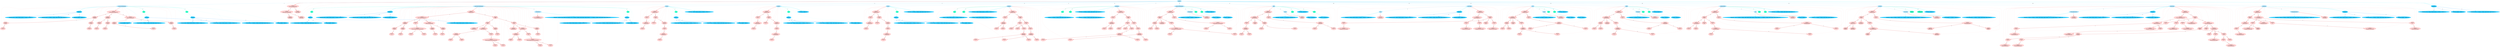 digraph g{node_21778 [shape="ellipse", style="filled", color="#ffd1d1", fontname="Times", label="undefined
{mouse:$layout:$graphics:$}" ]
node_21780 [shape="ellipse", style="filled", color="#ffd1d1", fontname="Times", label="undefined
both$and$" ]
node_21782 [shape="ellipse", style="filled", color="#ffd1d1", fontname="Times", label="undefined
$.mouse" ]
node_21784 [shape="ellipse", style="filled", color="#ffd1d1", fontname="Times", label="undefined
a" ]
node_21787 [shape="ellipse", style="filled", color="#ffd1d1", fontname="Times", label="undefined
$.mouse" ]
node_21789 [shape="ellipse", style="filled", color="#ffd1d1", fontname="Times", label="undefined
b" ]
node_21794 [shape="ellipse", style="filled", color="#ffd1d1", fontname="Times", label="undefined
both2$and$" ]
node_21796 [shape="ellipse", style="filled", color="#ffd1d1", fontname="Times", label="undefined
$.layout" ]
node_21798 [shape="ellipse", style="filled", color="#ffd1d1", fontname="Times", label="undefined
a" ]
node_21801 [shape="ellipse", style="filled", color="#ffd1d1", fontname="Times", label="undefined
$.layout" ]
node_21803 [shape="ellipse", style="filled", color="#ffd1d1", fontname="Times", label="undefined
b" ]
node_21808 [shape="ellipse", style="filled", color="#ffd1d1", fontname="Times", label="undefined
graphicscontaining$and$" ]
node_21810 [shape="ellipse", style="filled", color="#ffd1d1", fontname="Times", label="undefined
$.graphics" ]
node_21812 [shape="ellipse", style="filled", color="#ffd1d1", fontname="Times", label="undefined
a" ]
node_21815 [shape="ellipse", style="filled", color="#ffd1d1", fontname="Times", label="undefined
$.graphics" ]
node_21817 [shape="ellipse", style="filled", color="#ffd1d1", fontname="Times", label="undefined
b" ]
node_21831 [shape="ellipse", style="filled", color="#ffd1d1", fontname="Times", label="undefined
functioncolumnElement" ]
node_21875 [shape="ellipse", style="filled", color="#ffd1d1", fontname="Times", label="undefined
$withbehaviour$" ]
node_21877 [shape="ellipse", style="filled", color="#ffd1d1", fontname="Times", label="undefined
{mouse:$layout:$graphics:$}" ]
node_21879 [shape="ellipse", style="filled", color="#ffd1d1", fontname="Times", label="undefined
both$and$" ]
node_21881 [shape="ellipse", style="filled", color="#ffd1d1", fontname="Times", label="undefined
$.mouse" ]
node_21883 [shape="ellipse", style="filled", color="#ffd1d1", fontname="Times", label="undefined
a" ]
node_21886 [shape="ellipse", style="filled", color="#ffd1d1", fontname="Times", label="undefined
$.mouse" ]
node_21888 [shape="ellipse", style="filled", color="#ffd1d1", fontname="Times", label="undefined
b" ]
node_21893 [shape="ellipse", style="filled", color="#ffd1d1", fontname="Times", label="undefined
$?" ]
node_21895 [shape="ellipse", style="filled", color="#ffd1d1", fontname="Times", label="undefined
thelayoutofsplitcolumncontaining$and$" ]
node_21897 [shape="ellipse", style="filled", color="#ffd1d1", fontname="Times", label="undefined
a" ]
node_21899 [shape="ellipse", style="filled", color="#ffd1d1", fontname="Times", label="undefined
b" ]
node_21904 [shape="ellipse", style="filled", color="#ffd1d1", fontname="Times", label="undefined
graphicscontaining$and$" ]
node_21906 [shape="ellipse", style="filled", color="#ffd1d1", fontname="Times", label="undefined
$.graphics" ]
node_21908 [shape="ellipse", style="filled", color="#ffd1d1", fontname="Times", label="undefined
a" ]
node_21911 [shape="ellipse", style="filled", color="#ffd1d1", fontname="Times", label="undefined
$.graphics" ]
node_21913 [shape="ellipse", style="filled", color="#ffd1d1", fontname="Times", label="undefined
b" ]
node_21921 [shape="ellipse", style="filled", color="#ffd1d1", fontname="Times", label="undefined
all$$" ]
node_21923 [shape="ellipse", style="filled", color="#ffd1d1", fontname="Times", label="undefined
$$=$" ]
node_21925 [shape="ellipse", style="filled", color="#ffd1d1", fontname="Times", label="undefined
columnElement" ]
node_21927 [shape="ellipse", style="filled", color="#ffd1d1", fontname="Times", label="undefined
{interval:$rect:$}" ]
node_21929 [shape="ellipse", style="filled", color="#ffd1d1", fontname="Times", label="undefined
{start:$end:$}" ]
node_21931 [shape="ellipse", style="filled", color="#ffd1d1", fontname="Times", label="undefined
0" ]
node_21933 [shape="ellipse", style="filled", color="#ffd1d1", fontname="Times", label="undefined
0.5" ]
node_21937 [shape="ellipse", style="filled", color="#ffd1d1", fontname="Times", label="undefined
$!" ]
node_21939 [shape="ellipse", style="filled", color="#ffd1d1", fontname="Times", label="undefined
thelayoutofsplitcolumncontaining$and$" ]
node_21941 [shape="ellipse", style="filled", color="#ffd1d1", fontname="Times", label="undefined
a" ]
node_21943 [shape="ellipse", style="filled", color="#ffd1d1", fontname="Times", label="undefined
b" ]
node_21950 [shape="ellipse", style="filled", color="#ffd1d1", fontname="Times", label="undefined
$.layout" ]
node_21952 [shape="ellipse", style="filled", color="#ffd1d1", fontname="Times", label="undefined
a" ]
node_21958 [shape="ellipse", style="filled", color="#ffd1d1", fontname="Times", label="undefined
$$=$" ]
node_21960 [shape="ellipse", style="filled", color="#ffd1d1", fontname="Times", label="undefined
columnElement" ]
node_21962 [shape="ellipse", style="filled", color="#ffd1d1", fontname="Times", label="undefined
{interval:$rect:$}" ]
node_21964 [shape="ellipse", style="filled", color="#ffd1d1", fontname="Times", label="undefined
{start:$end:$}" ]
node_21966 [shape="ellipse", style="filled", color="#ffd1d1", fontname="Times", label="undefined
0.5" ]
node_21968 [shape="ellipse", style="filled", color="#ffd1d1", fontname="Times", label="undefined
1" ]
node_21972 [shape="ellipse", style="filled", color="#ffd1d1", fontname="Times", label="undefined
$!" ]
node_21974 [shape="ellipse", style="filled", color="#ffd1d1", fontname="Times", label="undefined
thelayoutofsplitcolumncontaining$and$" ]
node_21976 [shape="ellipse", style="filled", color="#ffd1d1", fontname="Times", label="undefined
a" ]
node_21978 [shape="ellipse", style="filled", color="#ffd1d1", fontname="Times", label="undefined
b" ]
node_21985 [shape="ellipse", style="filled", color="#ffd1d1", fontname="Times", label="undefined
$.layout" ]
node_21987 [shape="ellipse", style="filled", color="#ffd1d1", fontname="Times", label="undefined
b" ]
node_22016 [shape="ellipse", style="filled", color="#ffd1d1", fontname="Times", label="undefined
$withbehaviour$" ]
node_22018 [shape="ellipse", style="filled", color="#ffd1d1", fontname="Times", label="undefined
$!" ]
node_22020 [shape="ellipse", style="filled", color="#ffd1d1", fontname="Times", label="undefined
resultof$.mouse" ]
node_22022 [shape="ellipse", style="filled", color="#ffd1d1", fontname="Times", label="undefined
x" ]
node_22026 [shape="ellipse", style="filled", color="#ffd1d1", fontname="Times", label="undefined
$=$" ]
node_22028 [shape="ellipse", style="filled", color="#ffd1d1", fontname="Times", label="undefined
x" ]
node_22030 [shape="ellipse", style="filled", color="#ffd1d1", fontname="Times", label="undefined
{mouse:$}" ]
node_22032 [shape="ellipse", style="filled", color="#ffd1d1", fontname="Times", label="undefined
$?" ]
node_22034 [shape="ellipse", style="filled", color="#ffd1d1", fontname="Times", label="undefined
resultof$.mouse" ]
node_22036 [shape="ellipse", style="filled", color="#ffd1d1", fontname="Times", label="undefined
x" ]
node_22064 [shape="ellipse", style="filled", color="#ffd1d1", fontname="Times", label="undefined
$withbehaviour$" ]
node_22066 [shape="ellipse", style="filled", color="#ffd1d1", fontname="Times", label="undefined
$!" ]
node_22068 [shape="ellipse", style="filled", color="#ffd1d1", fontname="Times", label="undefined
resultof$.graphics" ]
node_22070 [shape="ellipse", style="filled", color="#ffd1d1", fontname="Times", label="undefined
x" ]
node_22074 [shape="ellipse", style="filled", color="#ffd1d1", fontname="Times", label="undefined
$=$" ]
node_22076 [shape="ellipse", style="filled", color="#ffd1d1", fontname="Times", label="undefined
x" ]
node_22078 [shape="ellipse", style="filled", color="#ffd1d1", fontname="Times", label="undefined
{graphics:$}" ]
node_22080 [shape="ellipse", style="filled", color="#ffd1d1", fontname="Times", label="undefined
$?" ]
node_22082 [shape="ellipse", style="filled", color="#ffd1d1", fontname="Times", label="undefined
resultof$.graphics" ]
node_22084 [shape="ellipse", style="filled", color="#ffd1d1", fontname="Times", label="undefined
x" ]
node_22112 [shape="ellipse", style="filled", color="#ffd1d1", fontname="Times", label="undefined
$withbehaviour$" ]
node_22114 [shape="ellipse", style="filled", color="#ffd1d1", fontname="Times", label="undefined
$!" ]
node_22116 [shape="ellipse", style="filled", color="#ffd1d1", fontname="Times", label="undefined
resultof$.layout" ]
node_22118 [shape="ellipse", style="filled", color="#ffd1d1", fontname="Times", label="undefined
x" ]
node_22122 [shape="ellipse", style="filled", color="#ffd1d1", fontname="Times", label="undefined
$=$" ]
node_22124 [shape="ellipse", style="filled", color="#ffd1d1", fontname="Times", label="undefined
x" ]
node_22126 [shape="ellipse", style="filled", color="#ffd1d1", fontname="Times", label="undefined
{layout:$}" ]
node_22128 [shape="ellipse", style="filled", color="#ffd1d1", fontname="Times", label="undefined
$?" ]
node_22130 [shape="ellipse", style="filled", color="#ffd1d1", fontname="Times", label="undefined
resultof$.layout" ]
node_22132 [shape="ellipse", style="filled", color="#ffd1d1", fontname="Times", label="undefined
x" ]
node_22156 [shape="ellipse", style="filled", color="#ffd1d1", fontname="Times", label="undefined
$withbehaviour$" ]
node_22158 [shape="ellipse", style="filled", color="#ffd1d1", fontname="Times", label="undefined
$?" ]
node_22160 [shape="ellipse", style="filled", color="#ffd1d1", fontname="Times", label="undefined
#both$and$" ]
node_22162 [shape="ellipse", style="filled", color="#ffd1d1", fontname="Times", label="undefined
a" ]
node_22164 [shape="ellipse", style="filled", color="#ffd1d1", fontname="Times", label="undefined
b" ]
node_22169 [shape="ellipse", style="filled", color="#ffd1d1", fontname="Times", label="undefined
all$$" ]
node_22171 [shape="ellipse", style="filled", color="#ffd1d1", fontname="Times", label="undefined
$=$" ]
node_22173 [shape="ellipse", style="filled", color="#ffd1d1", fontname="Times", label="undefined
a" ]
node_22175 [shape="ellipse", style="filled", color="#ffd1d1", fontname="Times", label="undefined
$!" ]
node_22177 [shape="ellipse", style="filled", color="#ffd1d1", fontname="Times", label="undefined
#both$and$" ]
node_22179 [shape="ellipse", style="filled", color="#ffd1d1", fontname="Times", label="undefined
a" ]
node_22181 [shape="ellipse", style="filled", color="#ffd1d1", fontname="Times", label="undefined
b" ]
node_22188 [shape="ellipse", style="filled", color="#ffd1d1", fontname="Times", label="undefined
$=$" ]
node_22190 [shape="ellipse", style="filled", color="#ffd1d1", fontname="Times", label="undefined
b" ]
node_22192 [shape="ellipse", style="filled", color="#ffd1d1", fontname="Times", label="undefined
$!" ]
node_22194 [shape="ellipse", style="filled", color="#ffd1d1", fontname="Times", label="undefined
#both$and$" ]
node_22196 [shape="ellipse", style="filled", color="#ffd1d1", fontname="Times", label="undefined
a" ]
node_22198 [shape="ellipse", style="filled", color="#ffd1d1", fontname="Times", label="undefined
b" ]
node_22224 [shape="ellipse", style="filled", color="#ffd1d1", fontname="Times", label="undefined
$withbehaviour$" ]
node_22226 [shape="ellipse", style="filled", color="#ffd1d1", fontname="Times", label="undefined
$?" ]
node_22228 [shape="ellipse", style="filled", color="#ffd1d1", fontname="Times", label="undefined
#both2$and$" ]
node_22230 [shape="ellipse", style="filled", color="#ffd1d1", fontname="Times", label="undefined
a" ]
node_22232 [shape="ellipse", style="filled", color="#ffd1d1", fontname="Times", label="undefined
b" ]
node_22237 [shape="ellipse", style="filled", color="#ffd1d1", fontname="Times", label="undefined
all$$" ]
node_22239 [shape="ellipse", style="filled", color="#ffd1d1", fontname="Times", label="undefined
$=$" ]
node_22241 [shape="ellipse", style="filled", color="#ffd1d1", fontname="Times", label="undefined
a" ]
node_22243 [shape="ellipse", style="filled", color="#ffd1d1", fontname="Times", label="undefined
$!" ]
node_22245 [shape="ellipse", style="filled", color="#ffd1d1", fontname="Times", label="undefined
#both2$and$" ]
node_22247 [shape="ellipse", style="filled", color="#ffd1d1", fontname="Times", label="undefined
a" ]
node_22249 [shape="ellipse", style="filled", color="#ffd1d1", fontname="Times", label="undefined
b" ]
node_22256 [shape="ellipse", style="filled", color="#ffd1d1", fontname="Times", label="undefined
$=$" ]
node_22258 [shape="ellipse", style="filled", color="#ffd1d1", fontname="Times", label="undefined
b" ]
node_22260 [shape="ellipse", style="filled", color="#ffd1d1", fontname="Times", label="undefined
$!" ]
node_22262 [shape="ellipse", style="filled", color="#ffd1d1", fontname="Times", label="undefined
#both2$and$" ]
node_22264 [shape="ellipse", style="filled", color="#ffd1d1", fontname="Times", label="undefined
a" ]
node_22266 [shape="ellipse", style="filled", color="#ffd1d1", fontname="Times", label="undefined
b" ]
node_22283 [shape="ellipse", style="filled", color="#ffd1d1", fontname="Times", label="undefined
functiongroup" ]
node_22300 [shape="ellipse", style="filled", color="#ffd1d1", fontname="Times", label="undefined
$withbehaviour$" ]
node_22302 [shape="ellipse", style="filled", color="#ffd1d1", fontname="Times", label="undefined
$!" ]
node_22304 [shape="ellipse", style="filled", color="#ffd1d1", fontname="Times", label="undefined
resultofgraphicscontaining$and$" ]
node_22306 [shape="ellipse", style="filled", color="#ffd1d1", fontname="Times", label="undefined
a" ]
node_22308 [shape="ellipse", style="filled", color="#ffd1d1", fontname="Times", label="undefined
b" ]
node_22313 [shape="ellipse", style="filled", color="#ffd1d1", fontname="Times", label="undefined
$$=$" ]
node_22315 [shape="ellipse", style="filled", color="#ffd1d1", fontname="Times", label="undefined
groupgraphics" ]
node_22317 [shape="ellipse", style="filled", color="#ffd1d1", fontname="Times", label="undefined
{a:$,b:$}" ]
node_22319 [shape="ellipse", style="filled", color="#ffd1d1", fontname="Times", label="undefined
a" ]
node_22321 [shape="ellipse", style="filled", color="#ffd1d1", fontname="Times", label="undefined
b" ]
node_22325 [shape="ellipse", style="filled", color="#ffd1d1", fontname="Times", label="undefined
$?" ]
node_22327 [shape="ellipse", style="filled", color="#ffd1d1", fontname="Times", label="undefined
resultofgraphicscontaining$and$" ]
node_22329 [shape="ellipse", style="filled", color="#ffd1d1", fontname="Times", label="undefined
a" ]
node_22331 [shape="ellipse", style="filled", color="#ffd1d1", fontname="Times", label="undefined
b" ]
node_22347 [shape="ellipse", style="filled", color="#ffd1d1", fontname="Times", label="undefined
functionall" ]
node_22364 [shape="ellipse", style="filled", color="#ffd1d1", fontname="Times", label="undefined
$withbehaviour$" ]
node_22366 [shape="ellipse", style="filled", color="#ffd1d1", fontname="Times", label="undefined
$?" ]
node_22368 [shape="ellipse", style="filled", color="#ffd1d1", fontname="Times", label="undefined
variableall$$" ]
node_22370 [shape="ellipse", style="filled", color="#ffd1d1", fontname="Times", label="undefined
a" ]
node_22372 [shape="ellipse", style="filled", color="#ffd1d1", fontname="Times", label="undefined
b" ]
node_22377 [shape="ellipse", style="filled", color="#ffd1d1", fontname="Times", label="undefined
apply$to$andget$" ]
node_22379 [shape="ellipse", style="filled", color="#ffd1d1", fontname="Times", label="undefined
funcall" ]
node_22381 [shape="ellipse", style="filled", color="#ffd1d1", fontname="Times", label="undefined
$!" ]
node_22383 [shape="ellipse", style="filled", color="#ffd1d1", fontname="Times", label="undefined
variableall$$" ]
node_22385 [shape="ellipse", style="filled", color="#ffd1d1", fontname="Times", label="undefined
a" ]
node_22387 [shape="ellipse", style="filled", color="#ffd1d1", fontname="Times", label="undefined
b" ]
node_22392 [shape="ellipse", style="filled", color="#ffd1d1", fontname="Times", label="undefined
{a:$b:$}" ]
node_22394 [shape="ellipse", style="filled", color="#ffd1d1", fontname="Times", label="undefined
a" ]
node_22396 [shape="ellipse", style="filled", color="#ffd1d1", fontname="Times", label="undefined
b" ]
node_22411 [shape="ellipse", style="filled", color="#ffd1d1", fontname="Times", label="undefined
functioncursor" ]
node_22427 [shape="ellipse", style="filled", color="#ffd1d1", fontname="Times", label="undefined
$withbehaviour$" ]
node_22429 [shape="ellipse", style="filled", color="#ffd1d1", fontname="Times", label="undefined
{mouse:$graphics:$}" ]
node_22431 [shape="ellipse", style="filled", color="#ffd1d1", fontname="Times", label="undefined
$?" ]
node_22433 [shape="ellipse", style="filled", color="#ffd1d1", fontname="Times", label="undefined
themouseforcursorwidget" ]
node_22436 [shape="ellipse", style="filled", color="#ffd1d1", fontname="Times", label="undefined
$!" ]
node_22438 [shape="ellipse", style="filled", color="#ffd1d1", fontname="Times", label="undefined
thegraphicsforcursorwidget" ]
node_22443 [shape="ellipse", style="filled", color="#ffd1d1", fontname="Times", label="undefined
$$=$" ]
node_22445 [shape="ellipse", style="filled", color="#ffd1d1", fontname="Times", label="undefined
cursor" ]
node_22447 [shape="ellipse", style="filled", color="#ffd1d1", fontname="Times", label="undefined
$!" ]
node_22449 [shape="ellipse", style="filled", color="#ffd1d1", fontname="Times", label="undefined
themouseforcursorwidget" ]
node_22452 [shape="ellipse", style="filled", color="#ffd1d1", fontname="Times", label="undefined
$?" ]
node_22454 [shape="ellipse", style="filled", color="#ffd1d1", fontname="Times", label="undefined
thegraphicsforcursorwidget" ]
node_22468 [shape="ellipse", style="filled", color="#ffd1d1", fontname="Times", label="undefined
functionisEqual" ]
node_22485 [shape="ellipse", style="filled", color="#ffd1d1", fontname="Times", label="undefined
$withbehaviour$" ]
node_22487 [shape="ellipse", style="filled", color="#ffd1d1", fontname="Times", label="undefined
$!" ]
node_22489 [shape="ellipse", style="filled", color="#ffd1d1", fontname="Times", label="undefined
resultof$==$" ]
node_22491 [shape="ellipse", style="filled", color="#ffd1d1", fontname="Times", label="undefined
a" ]
node_22493 [shape="ellipse", style="filled", color="#ffd1d1", fontname="Times", label="undefined
b" ]
node_22498 [shape="ellipse", style="filled", color="#ffd1d1", fontname="Times", label="undefined
apply$to$andget$" ]
node_22500 [shape="ellipse", style="filled", color="#ffd1d1", fontname="Times", label="undefined
isequal" ]
node_22502 [shape="ellipse", style="filled", color="#ffd1d1", fontname="Times", label="undefined
{a:$,b:$}" ]
node_22504 [shape="ellipse", style="filled", color="#ffd1d1", fontname="Times", label="undefined
a" ]
node_22506 [shape="ellipse", style="filled", color="#ffd1d1", fontname="Times", label="undefined
b" ]
node_22510 [shape="ellipse", style="filled", color="#ffd1d1", fontname="Times", label="undefined
$?" ]
node_22512 [shape="ellipse", style="filled", color="#ffd1d1", fontname="Times", label="undefined
resultof$==$" ]
node_22514 [shape="ellipse", style="filled", color="#ffd1d1", fontname="Times", label="undefined
a" ]
node_22516 [shape="ellipse", style="filled", color="#ffd1d1", fontname="Times", label="undefined
b" ]
node_22532 [shape="ellipse", style="filled", color="#ffd1d1", fontname="Times", label="undefined
functionboolAnd" ]
node_22549 [shape="ellipse", style="filled", color="#ffd1d1", fontname="Times", label="undefined
$withbehaviour$" ]
node_22551 [shape="ellipse", style="filled", color="#ffd1d1", fontname="Times", label="undefined
$!" ]
node_22553 [shape="ellipse", style="filled", color="#ffd1d1", fontname="Times", label="undefined
resultof$and$" ]
node_22555 [shape="ellipse", style="filled", color="#ffd1d1", fontname="Times", label="undefined
a" ]
node_22557 [shape="ellipse", style="filled", color="#ffd1d1", fontname="Times", label="undefined
b" ]
node_22562 [shape="ellipse", style="filled", color="#ffd1d1", fontname="Times", label="undefined
apply$to$andget$" ]
node_22564 [shape="ellipse", style="filled", color="#ffd1d1", fontname="Times", label="undefined
booleanand" ]
node_22566 [shape="ellipse", style="filled", color="#ffd1d1", fontname="Times", label="undefined
{a:$,b:$}" ]
node_22568 [shape="ellipse", style="filled", color="#ffd1d1", fontname="Times", label="undefined
a" ]
node_22570 [shape="ellipse", style="filled", color="#ffd1d1", fontname="Times", label="undefined
b" ]
node_22574 [shape="ellipse", style="filled", color="#ffd1d1", fontname="Times", label="undefined
$?" ]
node_22576 [shape="ellipse", style="filled", color="#ffd1d1", fontname="Times", label="undefined
resultof$and$" ]
node_22578 [shape="ellipse", style="filled", color="#ffd1d1", fontname="Times", label="undefined
a" ]
node_22580 [shape="ellipse", style="filled", color="#ffd1d1", fontname="Times", label="undefined
b" ]
node_22596 [shape="ellipse", style="filled", color="#ffd1d1", fontname="Times", label="undefined
functioninset" ]
node_22613 [shape="ellipse", style="filled", color="#ffd1d1", fontname="Times", label="undefined
$withbehaviour$" ]
node_22615 [shape="ellipse", style="filled", color="#ffd1d1", fontname="Times", label="undefined
$!" ]
node_22617 [shape="ellipse", style="filled", color="#ffd1d1", fontname="Times", label="undefined
$withaddedmargin$" ]
node_22619 [shape="ellipse", style="filled", color="#ffd1d1", fontname="Times", label="undefined
a" ]
node_22621 [shape="ellipse", style="filled", color="#ffd1d1", fontname="Times", label="undefined
m" ]
node_22626 [shape="ellipse", style="filled", color="#ffd1d1", fontname="Times", label="undefined
$$=$" ]
node_22628 [shape="ellipse", style="filled", color="#ffd1d1", fontname="Times", label="undefined
inset" ]
node_22630 [shape="ellipse", style="filled", color="#ffd1d1", fontname="Times", label="undefined
{rect:$margin:$}" ]
node_22632 [shape="ellipse", style="filled", color="#ffd1d1", fontname="Times", label="undefined
a" ]
node_22634 [shape="ellipse", style="filled", color="#ffd1d1", fontname="Times", label="undefined
m" ]
node_22638 [shape="ellipse", style="filled", color="#ffd1d1", fontname="Times", label="undefined
$?" ]
node_22640 [shape="ellipse", style="filled", color="#ffd1d1", fontname="Times", label="undefined
$withaddedmargin$" ]
node_22642 [shape="ellipse", style="filled", color="#ffd1d1", fontname="Times", label="undefined
a" ]
node_22644 [shape="ellipse", style="filled", color="#ffd1d1", fontname="Times", label="undefined
m" ]
node_22660 [shape="ellipse", style="filled", color="#ffd1d1", fontname="Times", label="undefined
functionisInside" ]
node_22677 [shape="ellipse", style="filled", color="#ffd1d1", fontname="Times", label="undefined
$withbehaviour$" ]
node_22679 [shape="ellipse", style="filled", color="#ffd1d1", fontname="Times", label="undefined
$!" ]
node_22681 [shape="ellipse", style="filled", color="#ffd1d1", fontname="Times", label="undefined
theresultof$isinside$" ]
node_22683 [shape="ellipse", style="filled", color="#ffd1d1", fontname="Times", label="undefined
thePoint" ]
node_22685 [shape="ellipse", style="filled", color="#ffd1d1", fontname="Times", label="undefined
theRectangle" ]
node_22690 [shape="ellipse", style="filled", color="#ffd1d1", fontname="Times", label="undefined
$$=$" ]
node_22692 [shape="ellipse", style="filled", color="#ffd1d1", fontname="Times", label="undefined
funcisinside" ]
node_22694 [shape="ellipse", style="filled", color="#ffd1d1", fontname="Times", label="undefined
{point:$,rect:$}" ]
node_22696 [shape="ellipse", style="filled", color="#ffd1d1", fontname="Times", label="undefined
thePoint" ]
node_22698 [shape="ellipse", style="filled", color="#ffd1d1", fontname="Times", label="undefined
theRectangle" ]
node_22702 [shape="ellipse", style="filled", color="#ffd1d1", fontname="Times", label="undefined
$?" ]
node_22704 [shape="ellipse", style="filled", color="#ffd1d1", fontname="Times", label="undefined
theresultof$isinside$" ]
node_22706 [shape="ellipse", style="filled", color="#ffd1d1", fontname="Times", label="undefined
thePoint" ]
node_22708 [shape="ellipse", style="filled", color="#ffd1d1", fontname="Times", label="undefined
theRectangle" ]
node_22724 [shape="ellipse", style="filled", color="#ffd1d1", fontname="Times", label="undefined
functionbutton" ]
node_22740 [shape="ellipse", style="filled", color="#ffd1d1", fontname="Times", label="undefined
$withbehaviour$" ]
node_22742 [shape="ellipse", style="filled", color="#ffd1d1", fontname="Times", label="undefined
{mouse:$layout:$graphics:$}" ]
node_22744 [shape="ellipse", style="filled", color="#ffd1d1", fontname="Times", label="undefined
{buttons:$,position:$}" ]
node_22746 [shape="ellipse", style="filled", color="#ffd1d1", fontname="Times", label="undefined
$?" ]
node_22748 [shape="ellipse", style="filled", color="#ffd1d1", fontname="Times", label="undefined
thebuttonsofthemouse" ]
node_22751 [shape="ellipse", style="filled", color="#ffd1d1", fontname="Times", label="undefined
$?" ]
node_22753 [shape="ellipse", style="filled", color="#ffd1d1", fontname="Times", label="undefined
thepositionofthemouse" ]
node_22758 [shape="ellipse", style="filled", color="#ffd1d1", fontname="Times", label="undefined
$?" ]
node_22760 [shape="ellipse", style="filled", color="#ffd1d1", fontname="Times", label="undefined
thelayoutforbuttonwidget" ]
node_22763 [shape="ellipse", style="filled", color="#ffd1d1", fontname="Times", label="undefined
$!" ]
node_22765 [shape="ellipse", style="filled", color="#ffd1d1", fontname="Times", label="undefined
thegraphicsforbuttonwidget" ]
node_22771 [shape="ellipse", style="filled", color="#ffd1d1", fontname="Times", label="undefined
$$=$" ]
node_22773 [shape="ellipse", style="filled", color="#ffd1d1", fontname="Times", label="undefined
buttongraphicsfunction" ]
node_22775 [shape="ellipse", style="filled", color="#ffd1d1", fontname="Times", label="undefined
{layout:$text:$pushed:$}" ]
node_22777 [shape="ellipse", style="filled", color="#ffd1d1", fontname="Times", label="undefined
addmarginof$to$" ]
node_22779 [shape="ellipse", style="filled", color="#ffd1d1", fontname="Times", label="undefined
20" ]
node_22781 [shape="ellipse", style="filled", color="#ffd1d1", fontname="Times", label="undefined
$!" ]
node_22783 [shape="ellipse", style="filled", color="#ffd1d1", fontname="Times", label="undefined
thelayoutforbuttonwidget" ]
node_22788 [shape="ellipse", style="filled", color="#ffd1d1", fontname="Times", label="undefined
OK" ]
node_22790 [shape="ellipse", style="filled", color="#ffd1d1", fontname="Times", label="undefined
$and$" ]
node_22792 [shape="ellipse", style="filled", color="#ffd1d1", fontname="Times", label="undefined
$==$" ]
node_22794 [shape="ellipse", style="filled", color="#ffd1d1", fontname="Times", label="undefined
$!" ]
node_22796 [shape="ellipse", style="filled", color="#ffd1d1", fontname="Times", label="undefined
thebuttonsofthemouse" ]
node_22799 [shape="ellipse", style="filled", color="#ffd1d1", fontname="Times", label="undefined
1" ]
node_22803 [shape="ellipse", style="filled", color="#ffd1d1", fontname="Times", label="undefined
$isinside$" ]
node_22805 [shape="ellipse", style="filled", color="#ffd1d1", fontname="Times", label="undefined
$!" ]
node_22807 [shape="ellipse", style="filled", color="#ffd1d1", fontname="Times", label="undefined
thepositionofthemouse" ]
node_22810 [shape="ellipse", style="filled", color="#ffd1d1", fontname="Times", label="undefined
$!" ]
node_22812 [shape="ellipse", style="filled", color="#ffd1d1", fontname="Times", label="undefined
thelayoutforbuttonwidget" ]
node_22822 [shape="ellipse", style="filled", color="#ffd1d1", fontname="Times", label="undefined
$?" ]
node_22824 [shape="ellipse", style="filled", color="#ffd1d1", fontname="Times", label="undefined
thegraphicsforbuttonwidget" ]
node_22838 [shape="ellipse", style="filled", color="#ffd1d1", fontname="Times", label="undefined
functionlabel" ]
node_22854 [shape="ellipse", style="filled", color="#ffd1d1", fontname="Times", label="undefined
$withbehaviour$" ]
node_22856 [shape="ellipse", style="filled", color="#ffd1d1", fontname="Times", label="undefined
{layout:$graphics:$}" ]
node_22858 [shape="ellipse", style="filled", color="#ffd1d1", fontname="Times", label="undefined
$?" ]
node_22860 [shape="ellipse", style="filled", color="#ffd1d1", fontname="Times", label="undefined
thelayoutforlabelwidget" ]
node_22863 [shape="ellipse", style="filled", color="#ffd1d1", fontname="Times", label="undefined
$!" ]
node_22865 [shape="ellipse", style="filled", color="#ffd1d1", fontname="Times", label="undefined
thegraphicsforlabelwidget" ]
node_22870 [shape="ellipse", style="filled", color="#ffd1d1", fontname="Times", label="undefined
$$=$" ]
node_22872 [shape="ellipse", style="filled", color="#ffd1d1", fontname="Times", label="undefined
labelgraphicsfunction" ]
node_22874 [shape="ellipse", style="filled", color="#ffd1d1", fontname="Times", label="undefined
{layout:$text:$}" ]
node_22876 [shape="ellipse", style="filled", color="#ffd1d1", fontname="Times", label="undefined
$!" ]
node_22878 [shape="ellipse", style="filled", color="#ffd1d1", fontname="Times", label="undefined
thelayoutforlabelwidget" ]
node_22881 [shape="ellipse", style="filled", color="#ffd1d1", fontname="Times", label="undefined
Labeltext" ]
node_22885 [shape="ellipse", style="filled", color="#ffd1d1", fontname="Times", label="undefined
$?" ]
node_22887 [shape="ellipse", style="filled", color="#ffd1d1", fontname="Times", label="undefined
thegraphicsforlabelwidget" ]
node_22924 [shape="ellipse", style="filled", color="#ffd1d1", fontname="Times", label="undefined
twolayerscontaining$and$" ]
node_22926 [shape="ellipse", style="filled", color="#ffd1d1", fontname="Times", label="undefined
splitcolumncontaining$and$" ]
node_22928 [shape="ellipse", style="filled", color="#ffd1d1", fontname="Times", label="undefined
buttonwidget" ]
node_22930 [shape="ellipse", style="filled", color="#ffd1d1", fontname="Times", label="undefined
labelwidget" ]
node_22934 [shape="ellipse", style="filled", color="#ffd1d1", fontname="Times", label="undefined
cursorwidget" ]
node_21736 [shape="ellipse", style="filled", color="#afe7ff", fontname="Times", label="simpleUI" ]
node_21737 [shape="ellipse", style="filled", color="#afe7ff", fontname="Times", label="twolayerscontaining$and$" ]
node_21826 [shape="ellipse", style="filled", color="#afe7ff", fontname="Times", label="splitcolumncontaining$and$" ]
node_21827 [shape="ellipse", style="filled", color="#afe7ff", fontname="Times", label="columnElement" ]
node_21998 [shape="ellipse", style="filled", color="#afe7ff", fontname="Times", label="$.mouse" ]
node_22046 [shape="ellipse", style="filled", color="#afe7ff", fontname="Times", label="$.graphics" ]
node_22094 [shape="ellipse", style="filled", color="#afe7ff", fontname="Times", label="$.layout" ]
node_22142 [shape="ellipse", style="filled", color="#afe7ff", fontname="Times", label="both$and$" ]
node_22210 [shape="ellipse", style="filled", color="#afe7ff", fontname="Times", label="both2$and$" ]
node_22278 [shape="ellipse", style="filled", color="#afe7ff", fontname="Times", label="graphicscontaining$and$" ]
node_22279 [shape="ellipse", style="filled", color="#afe7ff", fontname="Times", label="groupgraphics" ]
node_22342 [shape="ellipse", style="filled", color="#afe7ff", fontname="Times", label="all$$" ]
node_22343 [shape="ellipse", style="filled", color="#afe7ff", fontname="Times", label="funcall" ]
node_22406 [shape="ellipse", style="filled", color="#afe7ff", fontname="Times", label="cursorwidget" ]
node_22407 [shape="ellipse", style="filled", color="#afe7ff", fontname="Times", label="cursor" ]
node_22463 [shape="ellipse", style="filled", color="#afe7ff", fontname="Times", label="$==$" ]
node_22464 [shape="ellipse", style="filled", color="#afe7ff", fontname="Times", label="isequal" ]
node_22527 [shape="ellipse", style="filled", color="#afe7ff", fontname="Times", label="$and$" ]
node_22528 [shape="ellipse", style="filled", color="#afe7ff", fontname="Times", label="booleanand" ]
node_22591 [shape="ellipse", style="filled", color="#afe7ff", fontname="Times", label="addmarginof$to$" ]
node_22592 [shape="ellipse", style="filled", color="#afe7ff", fontname="Times", label="inset" ]
node_22655 [shape="ellipse", style="filled", color="#afe7ff", fontname="Times", label="$isinside$" ]
node_22656 [shape="ellipse", style="filled", color="#afe7ff", fontname="Times", label="funcisinside" ]
node_22719 [shape="ellipse", style="filled", color="#afe7ff", fontname="Times", label="buttonwidget" ]
node_22720 [shape="ellipse", style="filled", color="#afe7ff", fontname="Times", label="buttongraphicsfunction" ]
node_22833 [shape="ellipse", style="filled", color="#afe7ff", fontname="Times", label="labelwidget" ]
node_22834 [shape="ellipse", style="filled", color="#afe7ff", fontname="Times", label="labelgraphicsfunction" ]
node_21738 [shape="ellipse", style="filled", color="#2fffc7", fontname="Times", label="a" ]
node_21751 [shape="ellipse", style="filled", color="#2fffc7", fontname="Times", label="b" ]
node_21835 [shape="ellipse", style="filled", color="#2fffc7", fontname="Times", label="a" ]
node_21848 [shape="ellipse", style="filled", color="#2fffc7", fontname="Times", label="b" ]
node_21999 [shape="ellipse", style="filled", color="#2fffc7", fontname="Times", label="x" ]
node_22047 [shape="ellipse", style="filled", color="#2fffc7", fontname="Times", label="x" ]
node_22095 [shape="ellipse", style="filled", color="#2fffc7", fontname="Times", label="x" ]
node_22143 [shape="ellipse", style="filled", color="#2fffc7", fontname="Times", label="a" ]
node_22147 [shape="ellipse", style="filled", color="#2fffc7", fontname="Times", label="b" ]
node_22211 [shape="ellipse", style="filled", color="#2fffc7", fontname="Times", label="a" ]
node_22215 [shape="ellipse", style="filled", color="#2fffc7", fontname="Times", label="b" ]
node_22287 [shape="ellipse", style="filled", color="#2fffc7", fontname="Times", label="a" ]
node_22291 [shape="ellipse", style="filled", color="#2fffc7", fontname="Times", label="b" ]
node_22351 [shape="ellipse", style="filled", color="#2fffc7", fontname="Times", label="a" ]
node_22355 [shape="ellipse", style="filled", color="#2fffc7", fontname="Times", label="b" ]
node_22472 [shape="ellipse", style="filled", color="#2fffc7", fontname="Times", label="a" ]
node_22476 [shape="ellipse", style="filled", color="#2fffc7", fontname="Times", label="b" ]
node_22536 [shape="ellipse", style="filled", color="#2fffc7", fontname="Times", label="a" ]
node_22540 [shape="ellipse", style="filled", color="#2fffc7", fontname="Times", label="b" ]
node_22600 [shape="ellipse", style="filled", color="#2fffc7", fontname="Times", label="m" ]
node_22604 [shape="ellipse", style="filled", color="#2fffc7", fontname="Times", label="a" ]
node_22664 [shape="ellipse", style="filled", color="#2fffc7", fontname="Times", label="thePoint" ]
node_22668 [shape="ellipse", style="filled", color="#2fffc7", fontname="Times", label="theRectangle" ]
node_21739 [shape="ellipse", style="filled", color="#2fcdff", fontname="Times", label="theArgs.a" ]
node_21740 [shape="ellipse", style="filled", color="#2fcdff", fontname="Times", label="theArgs.a.mouse : {buttons: Number, position: {x: Number, y: Number}} out" ]
node_21742 [shape="ellipse", style="filled", color="#2fcdff", fontname="Times", label="theArgs.a.layout : {x: Number, y: Number, width: Number, height: Number} out" ]
node_21744 [shape="ellipse", style="filled", color="#2fcdff", fontname="Times", label="theArgs.a.graphics : Graphics in" ]
node_21752 [shape="ellipse", style="filled", color="#2fcdff", fontname="Times", label="theArgs.b" ]
node_21753 [shape="ellipse", style="filled", color="#2fcdff", fontname="Times", label="theArgs.b.mouse : {buttons: Number, position: {x: Number, y: Number}} out" ]
node_21755 [shape="ellipse", style="filled", color="#2fcdff", fontname="Times", label="theArgs.b.layout : {x: Number, y: Number, width: Number, height: Number} out" ]
node_21757 [shape="ellipse", style="filled", color="#2fcdff", fontname="Times", label="theArgs.b.graphics : Graphics in" ]
node_21766 [shape="ellipse", style="filled", color="#2fcdff", fontname="Times", label="theInterface" ]
node_21767 [shape="ellipse", style="filled", color="#2fcdff", fontname="Times", label="theInterface.mouse : {buttons: Number, position: {x: Number, y: Number}} in" ]
node_21769 [shape="ellipse", style="filled", color="#2fcdff", fontname="Times", label="theInterface.layout : {x: Number, y: Number, width: Number, height: Number} in" ]
node_21771 [shape="ellipse", style="filled", color="#2fcdff", fontname="Times", label="theInterface.graphics : Graphics out" ]
node_21828 [shape="ellipse", style="filled", color="#2fcdff", fontname="Times", label="theInterface : {{interval: {start: Number, end: Number}, rect: {x: Number, y: Number, width: Number, height: Number}} -> {x: Number, y: Number, width: Number, height: Number}} out" ]
node_21836 [shape="ellipse", style="filled", color="#2fcdff", fontname="Times", label="theArgs.a" ]
node_21837 [shape="ellipse", style="filled", color="#2fcdff", fontname="Times", label="theArgs.a.mouse : {buttons: Number, position: {x: Number, y: Number}} out" ]
node_21839 [shape="ellipse", style="filled", color="#2fcdff", fontname="Times", label="theArgs.a.layout : {x: Number, y: Number, width: Number, height: Number} out" ]
node_21841 [shape="ellipse", style="filled", color="#2fcdff", fontname="Times", label="theArgs.a.graphics : Graphics in" ]
node_21849 [shape="ellipse", style="filled", color="#2fcdff", fontname="Times", label="theArgs.b" ]
node_21850 [shape="ellipse", style="filled", color="#2fcdff", fontname="Times", label="theArgs.b.mouse : {buttons: Number, position: {x: Number, y: Number}} out" ]
node_21852 [shape="ellipse", style="filled", color="#2fcdff", fontname="Times", label="theArgs.b.layout : {x: Number, y: Number, width: Number, height: Number} out" ]
node_21854 [shape="ellipse", style="filled", color="#2fcdff", fontname="Times", label="theArgs.b.graphics : Graphics in" ]
node_21863 [shape="ellipse", style="filled", color="#2fcdff", fontname="Times", label="theInterface" ]
node_21864 [shape="ellipse", style="filled", color="#2fcdff", fontname="Times", label="theInterface.mouse : {buttons: Number, position: {x: Number, y: Number}} in" ]
node_21866 [shape="ellipse", style="filled", color="#2fcdff", fontname="Times", label="theInterface.layout : {x: Number, y: Number, width: Number, height: Number} in" ]
node_21868 [shape="ellipse", style="filled", color="#2fcdff", fontname="Times", label="theInterface.graphics : Graphics out" ]
node_22000 [shape="ellipse", style="filled", color="#2fcdff", fontname="Times", label="theArgs.x" ]
node_22001 [shape="ellipse", style="filled", color="#2fcdff", fontname="Times", label="theArgs.x.mouse : {buttons: Number, position: {x: Number, y: Number}} out" ]
node_22003 [shape="ellipse", style="filled", color="#2fcdff", fontname="Times", label="theArgs.x.layout : {x: Number, y: Number, width: Number, height: Number} out" ]
node_22005 [shape="ellipse", style="filled", color="#2fcdff", fontname="Times", label="theArgs.x.graphics : Graphics in" ]
node_22013 [shape="ellipse", style="filled", color="#2fcdff", fontname="Times", label="theInterface : {buttons: Number, position: {x: Number, y: Number}} in" ]
node_22048 [shape="ellipse", style="filled", color="#2fcdff", fontname="Times", label="theArgs.x" ]
node_22049 [shape="ellipse", style="filled", color="#2fcdff", fontname="Times", label="theArgs.x.mouse : {buttons: Number, position: {x: Number, y: Number}} out" ]
node_22051 [shape="ellipse", style="filled", color="#2fcdff", fontname="Times", label="theArgs.x.layout : {x: Number, y: Number, width: Number, height: Number} out" ]
node_22053 [shape="ellipse", style="filled", color="#2fcdff", fontname="Times", label="theArgs.x.graphics : Graphics in" ]
node_22061 [shape="ellipse", style="filled", color="#2fcdff", fontname="Times", label="theInterface : Graphics out" ]
node_22096 [shape="ellipse", style="filled", color="#2fcdff", fontname="Times", label="theArgs.x" ]
node_22097 [shape="ellipse", style="filled", color="#2fcdff", fontname="Times", label="theArgs.x.mouse : {buttons: Number, position: {x: Number, y: Number}} out" ]
node_22099 [shape="ellipse", style="filled", color="#2fcdff", fontname="Times", label="theArgs.x.layout : {x: Number, y: Number, width: Number, height: Number} out" ]
node_22101 [shape="ellipse", style="filled", color="#2fcdff", fontname="Times", label="theArgs.x.graphics : Graphics in" ]
node_22109 [shape="ellipse", style="filled", color="#2fcdff", fontname="Times", label="theInterface : {x: Number, y: Number, width: Number, height: Number} in" ]
node_22144 [shape="ellipse", style="filled", color="#2fcdff", fontname="Times", label="theArgs.a : {buttons: Number, position: {x: Number, y: Number}} out" ]
node_22148 [shape="ellipse", style="filled", color="#2fcdff", fontname="Times", label="theArgs.b : {buttons: Number, position: {x: Number, y: Number}} out" ]
node_22153 [shape="ellipse", style="filled", color="#2fcdff", fontname="Times", label="theInterface : {buttons: Number, position: {x: Number, y: Number}} in" ]
node_22212 [shape="ellipse", style="filled", color="#2fcdff", fontname="Times", label="theArgs.a : {x: Number, y: Number, width: Number, height: Number} out" ]
node_22216 [shape="ellipse", style="filled", color="#2fcdff", fontname="Times", label="theArgs.b : {x: Number, y: Number, width: Number, height: Number} out" ]
node_22221 [shape="ellipse", style="filled", color="#2fcdff", fontname="Times", label="theInterface : {x: Number, y: Number, width: Number, height: Number} in" ]
node_22280 [shape="ellipse", style="filled", color="#2fcdff", fontname="Times", label="theInterface : {{a: Graphics, b: Graphics} -> Graphics} out" ]
node_22288 [shape="ellipse", style="filled", color="#2fcdff", fontname="Times", label="theArgs.a : Graphics in" ]
node_22292 [shape="ellipse", style="filled", color="#2fcdff", fontname="Times", label="theArgs.b : Graphics in" ]
node_22297 [shape="ellipse", style="filled", color="#2fcdff", fontname="Times", label="theInterface : Graphics out" ]
node_22344 [shape="ellipse", style="filled", color="#2fcdff", fontname="Times", label="theInterface : {Activation -> {a: Activation, b: Activation}} out" ]
node_22352 [shape="ellipse", style="filled", color="#2fcdff", fontname="Times", label="theArgs.a : Activation out" ]
node_22356 [shape="ellipse", style="filled", color="#2fcdff", fontname="Times", label="theArgs.b : Activation out" ]
node_22361 [shape="ellipse", style="filled", color="#2fcdff", fontname="Times", label="theInterface : Activation in" ]
node_22408 [shape="ellipse", style="filled", color="#2fcdff", fontname="Times", label="theInterface : {{buttons: Number, position: {x: Number, y: Number}} -> Graphics} out" ]
node_22415 [shape="ellipse", style="filled", color="#2fcdff", fontname="Times", label="theInterface" ]
node_22416 [shape="ellipse", style="filled", color="#2fcdff", fontname="Times", label="theInterface.mouse : {buttons: Number, position: {x: Number, y: Number}} in" ]
node_22418 [shape="ellipse", style="filled", color="#2fcdff", fontname="Times", label="theInterface.layout : {x: Number, y: Number, width: Number, height: Number} in" ]
node_22420 [shape="ellipse", style="filled", color="#2fcdff", fontname="Times", label="theInterface.graphics : Graphics out" ]
node_22465 [shape="ellipse", style="filled", color="#2fcdff", fontname="Times", label="theInterface : {{a: Number, b: Number} -> Boolean} out" ]
node_22473 [shape="ellipse", style="filled", color="#2fcdff", fontname="Times", label="theArgs.a : Number in" ]
node_22477 [shape="ellipse", style="filled", color="#2fcdff", fontname="Times", label="theArgs.b : Number in" ]
node_22482 [shape="ellipse", style="filled", color="#2fcdff", fontname="Times", label="theInterface : Boolean out" ]
node_22529 [shape="ellipse", style="filled", color="#2fcdff", fontname="Times", label="theInterface : {{a: Boolean, b: Boolean} -> Boolean} out" ]
node_22537 [shape="ellipse", style="filled", color="#2fcdff", fontname="Times", label="theArgs.a : Boolean in" ]
node_22541 [shape="ellipse", style="filled", color="#2fcdff", fontname="Times", label="theArgs.b : Boolean in" ]
node_22546 [shape="ellipse", style="filled", color="#2fcdff", fontname="Times", label="theInterface : Boolean out" ]
node_22593 [shape="ellipse", style="filled", color="#2fcdff", fontname="Times", label="theInterface : {{rect: {x: Number, y: Number, width: Number, height: Number}, margin: Number} -> {x: Number, y: Number, width: Number, height: Number}} out" ]
node_22601 [shape="ellipse", style="filled", color="#2fcdff", fontname="Times", label="theArgs.m : Number in" ]
node_22605 [shape="ellipse", style="filled", color="#2fcdff", fontname="Times", label="theArgs.a : {x: Number, y: Number, width: Number, height: Number} in" ]
node_22610 [shape="ellipse", style="filled", color="#2fcdff", fontname="Times", label="theInterface : {x: Number, y: Number, width: Number, height: Number} out" ]
node_22657 [shape="ellipse", style="filled", color="#2fcdff", fontname="Times", label="theInterface : {{point: {x: Number, y: Number}, rect: {x: Number, y: Number, width: Number, height: Number}} -> Boolean} out" ]
node_22665 [shape="ellipse", style="filled", color="#2fcdff", fontname="Times", label="theArgs.thePoint : {x: Number, y: Number} in" ]
node_22669 [shape="ellipse", style="filled", color="#2fcdff", fontname="Times", label="theArgs.theRectangle : {x: Number, y: Number, width: Number, height: Number} in" ]
node_22674 [shape="ellipse", style="filled", color="#2fcdff", fontname="Times", label="theInterface : Boolean out" ]
node_22721 [shape="ellipse", style="filled", color="#2fcdff", fontname="Times", label="theInterface : {{layout: {x: Number, y: Number, width: Number, height: Number}, text: Text, pushed: Boolean} -> Graphics} out" ]
node_22728 [shape="ellipse", style="filled", color="#2fcdff", fontname="Times", label="theInterface" ]
node_22729 [shape="ellipse", style="filled", color="#2fcdff", fontname="Times", label="theInterface.mouse : {buttons: Number, position: {x: Number, y: Number}} in" ]
node_22731 [shape="ellipse", style="filled", color="#2fcdff", fontname="Times", label="theInterface.layout : {x: Number, y: Number, width: Number, height: Number} in" ]
node_22733 [shape="ellipse", style="filled", color="#2fcdff", fontname="Times", label="theInterface.graphics : Graphics out" ]
node_22835 [shape="ellipse", style="filled", color="#2fcdff", fontname="Times", label="theInterface : {{layout: {x: Number, y: Number, width: Number, height: Number}, text: Text, pushed: Boolean} -> Graphics} out" ]
node_22842 [shape="ellipse", style="filled", color="#2fcdff", fontname="Times", label="theInterface" ]
node_22843 [shape="ellipse", style="filled", color="#2fcdff", fontname="Times", label="theInterface.mouse : {buttons: Number, position: {x: Number, y: Number}} in" ]
node_22845 [shape="ellipse", style="filled", color="#2fcdff", fontname="Times", label="theInterface.layout : {x: Number, y: Number, width: Number, height: Number} in" ]
node_22847 [shape="ellipse", style="filled", color="#2fcdff", fontname="Times", label="theInterface.graphics : Graphics out" ]
node_22912 [shape="ellipse", style="filled", color="#2fcdff", fontname="Times", label="theInterface" ]
node_22913 [shape="ellipse", style="filled", color="#2fcdff", fontname="Times", label="theInterface.mouse : {buttons: Number, position: {x: Number, y: Number}} in" ]
node_22915 [shape="ellipse", style="filled", color="#2fcdff", fontname="Times", label="theInterface.layout : {x: Number, y: Number, width: Number, height: Number} in" ]
node_22917 [shape="ellipse", style="filled", color="#2fcdff", fontname="Times", label="theInterface.graphics : Graphics out" ]
node_21782 -> node_21784 [dir=forward, arrowHead=normal, fontname="Times-Italic", arrowsize=1, color="#d00000", label="1",  headlabel="", taillabel="" ]
node_21787 -> node_21789 [dir=forward, arrowHead=normal, fontname="Times-Italic", arrowsize=1, color="#d00000", label="1",  headlabel="", taillabel="" ]
node_21780 -> node_21782 [dir=forward, arrowHead=normal, fontname="Times-Italic", arrowsize=1, color="#d00000", label="1",  headlabel="", taillabel="" ]
node_21780 -> node_21787 [dir=forward, arrowHead=normal, fontname="Times-Italic", arrowsize=1, color="#d00000", label="2",  headlabel="", taillabel="" ]
node_21796 -> node_21798 [dir=forward, arrowHead=normal, fontname="Times-Italic", arrowsize=1, color="#d00000", label="1",  headlabel="", taillabel="" ]
node_21801 -> node_21803 [dir=forward, arrowHead=normal, fontname="Times-Italic", arrowsize=1, color="#d00000", label="1",  headlabel="", taillabel="" ]
node_21794 -> node_21796 [dir=forward, arrowHead=normal, fontname="Times-Italic", arrowsize=1, color="#d00000", label="1",  headlabel="", taillabel="" ]
node_21794 -> node_21801 [dir=forward, arrowHead=normal, fontname="Times-Italic", arrowsize=1, color="#d00000", label="2",  headlabel="", taillabel="" ]
node_21810 -> node_21812 [dir=forward, arrowHead=normal, fontname="Times-Italic", arrowsize=1, color="#d00000", label="1",  headlabel="", taillabel="" ]
node_21815 -> node_21817 [dir=forward, arrowHead=normal, fontname="Times-Italic", arrowsize=1, color="#d00000", label="1",  headlabel="", taillabel="" ]
node_21808 -> node_21810 [dir=forward, arrowHead=normal, fontname="Times-Italic", arrowsize=1, color="#d00000", label="1",  headlabel="", taillabel="" ]
node_21808 -> node_21815 [dir=forward, arrowHead=normal, fontname="Times-Italic", arrowsize=1, color="#d00000", label="2",  headlabel="", taillabel="" ]
node_21778 -> node_21780 [dir=forward, arrowHead=normal, fontname="Times-Italic", arrowsize=1, color="#d00000", label="1",  headlabel="", taillabel="" ]
node_21778 -> node_21794 [dir=forward, arrowHead=normal, fontname="Times-Italic", arrowsize=1, color="#d00000", label="2",  headlabel="", taillabel="" ]
node_21778 -> node_21808 [dir=forward, arrowHead=normal, fontname="Times-Italic", arrowsize=1, color="#d00000", label="3",  headlabel="", taillabel="" ]
node_21881 -> node_21883 [dir=forward, arrowHead=normal, fontname="Times-Italic", arrowsize=1, color="#d00000", label="1",  headlabel="", taillabel="" ]
node_21886 -> node_21888 [dir=forward, arrowHead=normal, fontname="Times-Italic", arrowsize=1, color="#d00000", label="1",  headlabel="", taillabel="" ]
node_21879 -> node_21881 [dir=forward, arrowHead=normal, fontname="Times-Italic", arrowsize=1, color="#d00000", label="1",  headlabel="", taillabel="" ]
node_21879 -> node_21886 [dir=forward, arrowHead=normal, fontname="Times-Italic", arrowsize=1, color="#d00000", label="2",  headlabel="", taillabel="" ]
node_21895 -> node_21897 [dir=forward, arrowHead=normal, fontname="Times-Italic", arrowsize=1, color="#d00000", label="1",  headlabel="", taillabel="" ]
node_21895 -> node_21899 [dir=forward, arrowHead=normal, fontname="Times-Italic", arrowsize=1, color="#d00000", label="2",  headlabel="", taillabel="" ]
node_21893 -> node_21895 [dir=forward, arrowHead=normal, fontname="Times-Italic", arrowsize=1, color="#d00000", label="1",  headlabel="", taillabel="" ]
node_21906 -> node_21908 [dir=forward, arrowHead=normal, fontname="Times-Italic", arrowsize=1, color="#d00000", label="1",  headlabel="", taillabel="" ]
node_21911 -> node_21913 [dir=forward, arrowHead=normal, fontname="Times-Italic", arrowsize=1, color="#d00000", label="1",  headlabel="", taillabel="" ]
node_21904 -> node_21906 [dir=forward, arrowHead=normal, fontname="Times-Italic", arrowsize=1, color="#d00000", label="1",  headlabel="", taillabel="" ]
node_21904 -> node_21911 [dir=forward, arrowHead=normal, fontname="Times-Italic", arrowsize=1, color="#d00000", label="2",  headlabel="", taillabel="" ]
node_21877 -> node_21879 [dir=forward, arrowHead=normal, fontname="Times-Italic", arrowsize=1, color="#d00000", label="1",  headlabel="", taillabel="" ]
node_21877 -> node_21893 [dir=forward, arrowHead=normal, fontname="Times-Italic", arrowsize=1, color="#d00000", label="2",  headlabel="", taillabel="" ]
node_21877 -> node_21904 [dir=forward, arrowHead=normal, fontname="Times-Italic", arrowsize=1, color="#d00000", label="3",  headlabel="", taillabel="" ]
node_21929 -> node_21931 [dir=forward, arrowHead=normal, fontname="Times-Italic", arrowsize=1, color="#d00000", label="1",  headlabel="", taillabel="" ]
node_21929 -> node_21933 [dir=forward, arrowHead=normal, fontname="Times-Italic", arrowsize=1, color="#d00000", label="2",  headlabel="", taillabel="" ]
node_21939 -> node_21941 [dir=forward, arrowHead=normal, fontname="Times-Italic", arrowsize=1, color="#d00000", label="1",  headlabel="", taillabel="" ]
node_21939 -> node_21943 [dir=forward, arrowHead=normal, fontname="Times-Italic", arrowsize=1, color="#d00000", label="2",  headlabel="", taillabel="" ]
node_21937 -> node_21939 [dir=forward, arrowHead=normal, fontname="Times-Italic", arrowsize=1, color="#d00000", label="1",  headlabel="", taillabel="" ]
node_21927 -> node_21929 [dir=forward, arrowHead=normal, fontname="Times-Italic", arrowsize=1, color="#d00000", label="1",  headlabel="", taillabel="" ]
node_21927 -> node_21937 [dir=forward, arrowHead=normal, fontname="Times-Italic", arrowsize=1, color="#d00000", label="2",  headlabel="", taillabel="" ]
node_21950 -> node_21952 [dir=forward, arrowHead=normal, fontname="Times-Italic", arrowsize=1, color="#d00000", label="1",  headlabel="", taillabel="" ]
node_21923 -> node_21925 [dir=forward, arrowHead=normal, fontname="Times-Italic", arrowsize=1, color="#d00000", label="1",  headlabel="", taillabel="" ]
node_21923 -> node_21927 [dir=forward, arrowHead=normal, fontname="Times-Italic", arrowsize=1, color="#d00000", label="2",  headlabel="", taillabel="" ]
node_21923 -> node_21950 [dir=forward, arrowHead=normal, fontname="Times-Italic", arrowsize=1, color="#d00000", label="3",  headlabel="", taillabel="" ]
node_21964 -> node_21966 [dir=forward, arrowHead=normal, fontname="Times-Italic", arrowsize=1, color="#d00000", label="1",  headlabel="", taillabel="" ]
node_21964 -> node_21968 [dir=forward, arrowHead=normal, fontname="Times-Italic", arrowsize=1, color="#d00000", label="2",  headlabel="", taillabel="" ]
node_21974 -> node_21976 [dir=forward, arrowHead=normal, fontname="Times-Italic", arrowsize=1, color="#d00000", label="1",  headlabel="", taillabel="" ]
node_21974 -> node_21978 [dir=forward, arrowHead=normal, fontname="Times-Italic", arrowsize=1, color="#d00000", label="2",  headlabel="", taillabel="" ]
node_21972 -> node_21974 [dir=forward, arrowHead=normal, fontname="Times-Italic", arrowsize=1, color="#d00000", label="1",  headlabel="", taillabel="" ]
node_21962 -> node_21964 [dir=forward, arrowHead=normal, fontname="Times-Italic", arrowsize=1, color="#d00000", label="1",  headlabel="", taillabel="" ]
node_21962 -> node_21972 [dir=forward, arrowHead=normal, fontname="Times-Italic", arrowsize=1, color="#d00000", label="2",  headlabel="", taillabel="" ]
node_21985 -> node_21987 [dir=forward, arrowHead=normal, fontname="Times-Italic", arrowsize=1, color="#d00000", label="1",  headlabel="", taillabel="" ]
node_21958 -> node_21960 [dir=forward, arrowHead=normal, fontname="Times-Italic", arrowsize=1, color="#d00000", label="1",  headlabel="", taillabel="" ]
node_21958 -> node_21962 [dir=forward, arrowHead=normal, fontname="Times-Italic", arrowsize=1, color="#d00000", label="2",  headlabel="", taillabel="" ]
node_21958 -> node_21985 [dir=forward, arrowHead=normal, fontname="Times-Italic", arrowsize=1, color="#d00000", label="3",  headlabel="", taillabel="" ]
node_21921 -> node_21923 [dir=forward, arrowHead=normal, fontname="Times-Italic", arrowsize=1, color="#d00000", label="1",  headlabel="", taillabel="" ]
node_21921 -> node_21958 [dir=forward, arrowHead=normal, fontname="Times-Italic", arrowsize=1, color="#d00000", label="2",  headlabel="", taillabel="" ]
node_21875 -> node_21877 [dir=forward, arrowHead=normal, fontname="Times-Italic", arrowsize=1, color="#d00000", label="1",  headlabel="", taillabel="" ]
node_21875 -> node_21921 [dir=forward, arrowHead=normal, fontname="Times-Italic", arrowsize=1, color="#d00000", label="2",  headlabel="", taillabel="" ]
node_22020 -> node_22022 [dir=forward, arrowHead=normal, fontname="Times-Italic", arrowsize=1, color="#d00000", label="1",  headlabel="", taillabel="" ]
node_22018 -> node_22020 [dir=forward, arrowHead=normal, fontname="Times-Italic", arrowsize=1, color="#d00000", label="1",  headlabel="", taillabel="" ]
node_22034 -> node_22036 [dir=forward, arrowHead=normal, fontname="Times-Italic", arrowsize=1, color="#d00000", label="1",  headlabel="", taillabel="" ]
node_22032 -> node_22034 [dir=forward, arrowHead=normal, fontname="Times-Italic", arrowsize=1, color="#d00000", label="1",  headlabel="", taillabel="" ]
node_22030 -> node_22032 [dir=forward, arrowHead=normal, fontname="Times-Italic", arrowsize=1, color="#d00000", label="1",  headlabel="", taillabel="" ]
node_22026 -> node_22028 [dir=forward, arrowHead=normal, fontname="Times-Italic", arrowsize=1, color="#d00000", label="1",  headlabel="", taillabel="" ]
node_22026 -> node_22030 [dir=forward, arrowHead=normal, fontname="Times-Italic", arrowsize=1, color="#d00000", label="2",  headlabel="", taillabel="" ]
node_22016 -> node_22018 [dir=forward, arrowHead=normal, fontname="Times-Italic", arrowsize=1, color="#d00000", label="1",  headlabel="", taillabel="" ]
node_22016 -> node_22026 [dir=forward, arrowHead=normal, fontname="Times-Italic", arrowsize=1, color="#d00000", label="2",  headlabel="", taillabel="" ]
node_22068 -> node_22070 [dir=forward, arrowHead=normal, fontname="Times-Italic", arrowsize=1, color="#d00000", label="1",  headlabel="", taillabel="" ]
node_22066 -> node_22068 [dir=forward, arrowHead=normal, fontname="Times-Italic", arrowsize=1, color="#d00000", label="1",  headlabel="", taillabel="" ]
node_22082 -> node_22084 [dir=forward, arrowHead=normal, fontname="Times-Italic", arrowsize=1, color="#d00000", label="1",  headlabel="", taillabel="" ]
node_22080 -> node_22082 [dir=forward, arrowHead=normal, fontname="Times-Italic", arrowsize=1, color="#d00000", label="1",  headlabel="", taillabel="" ]
node_22078 -> node_22080 [dir=forward, arrowHead=normal, fontname="Times-Italic", arrowsize=1, color="#d00000", label="1",  headlabel="", taillabel="" ]
node_22074 -> node_22076 [dir=forward, arrowHead=normal, fontname="Times-Italic", arrowsize=1, color="#d00000", label="1",  headlabel="", taillabel="" ]
node_22074 -> node_22078 [dir=forward, arrowHead=normal, fontname="Times-Italic", arrowsize=1, color="#d00000", label="2",  headlabel="", taillabel="" ]
node_22064 -> node_22066 [dir=forward, arrowHead=normal, fontname="Times-Italic", arrowsize=1, color="#d00000", label="1",  headlabel="", taillabel="" ]
node_22064 -> node_22074 [dir=forward, arrowHead=normal, fontname="Times-Italic", arrowsize=1, color="#d00000", label="2",  headlabel="", taillabel="" ]
node_22116 -> node_22118 [dir=forward, arrowHead=normal, fontname="Times-Italic", arrowsize=1, color="#d00000", label="1",  headlabel="", taillabel="" ]
node_22114 -> node_22116 [dir=forward, arrowHead=normal, fontname="Times-Italic", arrowsize=1, color="#d00000", label="1",  headlabel="", taillabel="" ]
node_22130 -> node_22132 [dir=forward, arrowHead=normal, fontname="Times-Italic", arrowsize=1, color="#d00000", label="1",  headlabel="", taillabel="" ]
node_22128 -> node_22130 [dir=forward, arrowHead=normal, fontname="Times-Italic", arrowsize=1, color="#d00000", label="1",  headlabel="", taillabel="" ]
node_22126 -> node_22128 [dir=forward, arrowHead=normal, fontname="Times-Italic", arrowsize=1, color="#d00000", label="1",  headlabel="", taillabel="" ]
node_22122 -> node_22124 [dir=forward, arrowHead=normal, fontname="Times-Italic", arrowsize=1, color="#d00000", label="1",  headlabel="", taillabel="" ]
node_22122 -> node_22126 [dir=forward, arrowHead=normal, fontname="Times-Italic", arrowsize=1, color="#d00000", label="2",  headlabel="", taillabel="" ]
node_22112 -> node_22114 [dir=forward, arrowHead=normal, fontname="Times-Italic", arrowsize=1, color="#d00000", label="1",  headlabel="", taillabel="" ]
node_22112 -> node_22122 [dir=forward, arrowHead=normal, fontname="Times-Italic", arrowsize=1, color="#d00000", label="2",  headlabel="", taillabel="" ]
node_22160 -> node_22162 [dir=forward, arrowHead=normal, fontname="Times-Italic", arrowsize=1, color="#d00000", label="1",  headlabel="", taillabel="" ]
node_22160 -> node_22164 [dir=forward, arrowHead=normal, fontname="Times-Italic", arrowsize=1, color="#d00000", label="2",  headlabel="", taillabel="" ]
node_22158 -> node_22160 [dir=forward, arrowHead=normal, fontname="Times-Italic", arrowsize=1, color="#d00000", label="1",  headlabel="", taillabel="" ]
node_22177 -> node_22179 [dir=forward, arrowHead=normal, fontname="Times-Italic", arrowsize=1, color="#d00000", label="1",  headlabel="", taillabel="" ]
node_22177 -> node_22181 [dir=forward, arrowHead=normal, fontname="Times-Italic", arrowsize=1, color="#d00000", label="2",  headlabel="", taillabel="" ]
node_22175 -> node_22177 [dir=forward, arrowHead=normal, fontname="Times-Italic", arrowsize=1, color="#d00000", label="1",  headlabel="", taillabel="" ]
node_22171 -> node_22173 [dir=forward, arrowHead=normal, fontname="Times-Italic", arrowsize=1, color="#d00000", label="1",  headlabel="", taillabel="" ]
node_22171 -> node_22175 [dir=forward, arrowHead=normal, fontname="Times-Italic", arrowsize=1, color="#d00000", label="2",  headlabel="", taillabel="" ]
node_22194 -> node_22196 [dir=forward, arrowHead=normal, fontname="Times-Italic", arrowsize=1, color="#d00000", label="1",  headlabel="", taillabel="" ]
node_22194 -> node_22198 [dir=forward, arrowHead=normal, fontname="Times-Italic", arrowsize=1, color="#d00000", label="2",  headlabel="", taillabel="" ]
node_22192 -> node_22194 [dir=forward, arrowHead=normal, fontname="Times-Italic", arrowsize=1, color="#d00000", label="1",  headlabel="", taillabel="" ]
node_22188 -> node_22190 [dir=forward, arrowHead=normal, fontname="Times-Italic", arrowsize=1, color="#d00000", label="1",  headlabel="", taillabel="" ]
node_22188 -> node_22192 [dir=forward, arrowHead=normal, fontname="Times-Italic", arrowsize=1, color="#d00000", label="2",  headlabel="", taillabel="" ]
node_22169 -> node_22171 [dir=forward, arrowHead=normal, fontname="Times-Italic", arrowsize=1, color="#d00000", label="1",  headlabel="", taillabel="" ]
node_22169 -> node_22188 [dir=forward, arrowHead=normal, fontname="Times-Italic", arrowsize=1, color="#d00000", label="2",  headlabel="", taillabel="" ]
node_22156 -> node_22158 [dir=forward, arrowHead=normal, fontname="Times-Italic", arrowsize=1, color="#d00000", label="1",  headlabel="", taillabel="" ]
node_22156 -> node_22169 [dir=forward, arrowHead=normal, fontname="Times-Italic", arrowsize=1, color="#d00000", label="2",  headlabel="", taillabel="" ]
node_22228 -> node_22230 [dir=forward, arrowHead=normal, fontname="Times-Italic", arrowsize=1, color="#d00000", label="1",  headlabel="", taillabel="" ]
node_22228 -> node_22232 [dir=forward, arrowHead=normal, fontname="Times-Italic", arrowsize=1, color="#d00000", label="2",  headlabel="", taillabel="" ]
node_22226 -> node_22228 [dir=forward, arrowHead=normal, fontname="Times-Italic", arrowsize=1, color="#d00000", label="1",  headlabel="", taillabel="" ]
node_22245 -> node_22247 [dir=forward, arrowHead=normal, fontname="Times-Italic", arrowsize=1, color="#d00000", label="1",  headlabel="", taillabel="" ]
node_22245 -> node_22249 [dir=forward, arrowHead=normal, fontname="Times-Italic", arrowsize=1, color="#d00000", label="2",  headlabel="", taillabel="" ]
node_22243 -> node_22245 [dir=forward, arrowHead=normal, fontname="Times-Italic", arrowsize=1, color="#d00000", label="1",  headlabel="", taillabel="" ]
node_22239 -> node_22241 [dir=forward, arrowHead=normal, fontname="Times-Italic", arrowsize=1, color="#d00000", label="1",  headlabel="", taillabel="" ]
node_22239 -> node_22243 [dir=forward, arrowHead=normal, fontname="Times-Italic", arrowsize=1, color="#d00000", label="2",  headlabel="", taillabel="" ]
node_22262 -> node_22264 [dir=forward, arrowHead=normal, fontname="Times-Italic", arrowsize=1, color="#d00000", label="1",  headlabel="", taillabel="" ]
node_22262 -> node_22266 [dir=forward, arrowHead=normal, fontname="Times-Italic", arrowsize=1, color="#d00000", label="2",  headlabel="", taillabel="" ]
node_22260 -> node_22262 [dir=forward, arrowHead=normal, fontname="Times-Italic", arrowsize=1, color="#d00000", label="1",  headlabel="", taillabel="" ]
node_22256 -> node_22258 [dir=forward, arrowHead=normal, fontname="Times-Italic", arrowsize=1, color="#d00000", label="1",  headlabel="", taillabel="" ]
node_22256 -> node_22260 [dir=forward, arrowHead=normal, fontname="Times-Italic", arrowsize=1, color="#d00000", label="2",  headlabel="", taillabel="" ]
node_22237 -> node_22239 [dir=forward, arrowHead=normal, fontname="Times-Italic", arrowsize=1, color="#d00000", label="1",  headlabel="", taillabel="" ]
node_22237 -> node_22256 [dir=forward, arrowHead=normal, fontname="Times-Italic", arrowsize=1, color="#d00000", label="2",  headlabel="", taillabel="" ]
node_22224 -> node_22226 [dir=forward, arrowHead=normal, fontname="Times-Italic", arrowsize=1, color="#d00000", label="1",  headlabel="", taillabel="" ]
node_22224 -> node_22237 [dir=forward, arrowHead=normal, fontname="Times-Italic", arrowsize=1, color="#d00000", label="2",  headlabel="", taillabel="" ]
node_22304 -> node_22306 [dir=forward, arrowHead=normal, fontname="Times-Italic", arrowsize=1, color="#d00000", label="1",  headlabel="", taillabel="" ]
node_22304 -> node_22308 [dir=forward, arrowHead=normal, fontname="Times-Italic", arrowsize=1, color="#d00000", label="2",  headlabel="", taillabel="" ]
node_22302 -> node_22304 [dir=forward, arrowHead=normal, fontname="Times-Italic", arrowsize=1, color="#d00000", label="1",  headlabel="", taillabel="" ]
node_22317 -> node_22319 [dir=forward, arrowHead=normal, fontname="Times-Italic", arrowsize=1, color="#d00000", label="1",  headlabel="", taillabel="" ]
node_22317 -> node_22321 [dir=forward, arrowHead=normal, fontname="Times-Italic", arrowsize=1, color="#d00000", label="2",  headlabel="", taillabel="" ]
node_22327 -> node_22329 [dir=forward, arrowHead=normal, fontname="Times-Italic", arrowsize=1, color="#d00000", label="1",  headlabel="", taillabel="" ]
node_22327 -> node_22331 [dir=forward, arrowHead=normal, fontname="Times-Italic", arrowsize=1, color="#d00000", label="2",  headlabel="", taillabel="" ]
node_22325 -> node_22327 [dir=forward, arrowHead=normal, fontname="Times-Italic", arrowsize=1, color="#d00000", label="1",  headlabel="", taillabel="" ]
node_22313 -> node_22315 [dir=forward, arrowHead=normal, fontname="Times-Italic", arrowsize=1, color="#d00000", label="1",  headlabel="", taillabel="" ]
node_22313 -> node_22317 [dir=forward, arrowHead=normal, fontname="Times-Italic", arrowsize=1, color="#d00000", label="2",  headlabel="", taillabel="" ]
node_22313 -> node_22325 [dir=forward, arrowHead=normal, fontname="Times-Italic", arrowsize=1, color="#d00000", label="3",  headlabel="", taillabel="" ]
node_22300 -> node_22302 [dir=forward, arrowHead=normal, fontname="Times-Italic", arrowsize=1, color="#d00000", label="1",  headlabel="", taillabel="" ]
node_22300 -> node_22313 [dir=forward, arrowHead=normal, fontname="Times-Italic", arrowsize=1, color="#d00000", label="2",  headlabel="", taillabel="" ]
node_22368 -> node_22370 [dir=forward, arrowHead=normal, fontname="Times-Italic", arrowsize=1, color="#d00000", label="1",  headlabel="", taillabel="" ]
node_22368 -> node_22372 [dir=forward, arrowHead=normal, fontname="Times-Italic", arrowsize=1, color="#d00000", label="2",  headlabel="", taillabel="" ]
node_22366 -> node_22368 [dir=forward, arrowHead=normal, fontname="Times-Italic", arrowsize=1, color="#d00000", label="1",  headlabel="", taillabel="" ]
node_22383 -> node_22385 [dir=forward, arrowHead=normal, fontname="Times-Italic", arrowsize=1, color="#d00000", label="1",  headlabel="", taillabel="" ]
node_22383 -> node_22387 [dir=forward, arrowHead=normal, fontname="Times-Italic", arrowsize=1, color="#d00000", label="2",  headlabel="", taillabel="" ]
node_22381 -> node_22383 [dir=forward, arrowHead=normal, fontname="Times-Italic", arrowsize=1, color="#d00000", label="1",  headlabel="", taillabel="" ]
node_22392 -> node_22394 [dir=forward, arrowHead=normal, fontname="Times-Italic", arrowsize=1, color="#d00000", label="1",  headlabel="", taillabel="" ]
node_22392 -> node_22396 [dir=forward, arrowHead=normal, fontname="Times-Italic", arrowsize=1, color="#d00000", label="2",  headlabel="", taillabel="" ]
node_22377 -> node_22379 [dir=forward, arrowHead=normal, fontname="Times-Italic", arrowsize=1, color="#d00000", label="1",  headlabel="", taillabel="" ]
node_22377 -> node_22381 [dir=forward, arrowHead=normal, fontname="Times-Italic", arrowsize=1, color="#d00000", label="2",  headlabel="", taillabel="" ]
node_22377 -> node_22392 [dir=forward, arrowHead=normal, fontname="Times-Italic", arrowsize=1, color="#d00000", label="3",  headlabel="", taillabel="" ]
node_22364 -> node_22366 [dir=forward, arrowHead=normal, fontname="Times-Italic", arrowsize=1, color="#d00000", label="1",  headlabel="", taillabel="" ]
node_22364 -> node_22377 [dir=forward, arrowHead=normal, fontname="Times-Italic", arrowsize=1, color="#d00000", label="2",  headlabel="", taillabel="" ]
node_22431 -> node_22433 [dir=forward, arrowHead=normal, fontname="Times-Italic", arrowsize=1, color="#d00000", label="1",  headlabel="", taillabel="" ]
node_22436 -> node_22438 [dir=forward, arrowHead=normal, fontname="Times-Italic", arrowsize=1, color="#d00000", label="1",  headlabel="", taillabel="" ]
node_22429 -> node_22431 [dir=forward, arrowHead=normal, fontname="Times-Italic", arrowsize=1, color="#d00000", label="1",  headlabel="", taillabel="" ]
node_22429 -> node_22436 [dir=forward, arrowHead=normal, fontname="Times-Italic", arrowsize=1, color="#d00000", label="2",  headlabel="", taillabel="" ]
node_22447 -> node_22449 [dir=forward, arrowHead=normal, fontname="Times-Italic", arrowsize=1, color="#d00000", label="1",  headlabel="", taillabel="" ]
node_22452 -> node_22454 [dir=forward, arrowHead=normal, fontname="Times-Italic", arrowsize=1, color="#d00000", label="1",  headlabel="", taillabel="" ]
node_22443 -> node_22445 [dir=forward, arrowHead=normal, fontname="Times-Italic", arrowsize=1, color="#d00000", label="1",  headlabel="", taillabel="" ]
node_22443 -> node_22447 [dir=forward, arrowHead=normal, fontname="Times-Italic", arrowsize=1, color="#d00000", label="2",  headlabel="", taillabel="" ]
node_22443 -> node_22452 [dir=forward, arrowHead=normal, fontname="Times-Italic", arrowsize=1, color="#d00000", label="3",  headlabel="", taillabel="" ]
node_22427 -> node_22429 [dir=forward, arrowHead=normal, fontname="Times-Italic", arrowsize=1, color="#d00000", label="1",  headlabel="", taillabel="" ]
node_22427 -> node_22443 [dir=forward, arrowHead=normal, fontname="Times-Italic", arrowsize=1, color="#d00000", label="2",  headlabel="", taillabel="" ]
node_22489 -> node_22491 [dir=forward, arrowHead=normal, fontname="Times-Italic", arrowsize=1, color="#d00000", label="1",  headlabel="", taillabel="" ]
node_22489 -> node_22493 [dir=forward, arrowHead=normal, fontname="Times-Italic", arrowsize=1, color="#d00000", label="2",  headlabel="", taillabel="" ]
node_22487 -> node_22489 [dir=forward, arrowHead=normal, fontname="Times-Italic", arrowsize=1, color="#d00000", label="1",  headlabel="", taillabel="" ]
node_22502 -> node_22504 [dir=forward, arrowHead=normal, fontname="Times-Italic", arrowsize=1, color="#d00000", label="1",  headlabel="", taillabel="" ]
node_22502 -> node_22506 [dir=forward, arrowHead=normal, fontname="Times-Italic", arrowsize=1, color="#d00000", label="2",  headlabel="", taillabel="" ]
node_22512 -> node_22514 [dir=forward, arrowHead=normal, fontname="Times-Italic", arrowsize=1, color="#d00000", label="1",  headlabel="", taillabel="" ]
node_22512 -> node_22516 [dir=forward, arrowHead=normal, fontname="Times-Italic", arrowsize=1, color="#d00000", label="2",  headlabel="", taillabel="" ]
node_22510 -> node_22512 [dir=forward, arrowHead=normal, fontname="Times-Italic", arrowsize=1, color="#d00000", label="1",  headlabel="", taillabel="" ]
node_22498 -> node_22500 [dir=forward, arrowHead=normal, fontname="Times-Italic", arrowsize=1, color="#d00000", label="1",  headlabel="", taillabel="" ]
node_22498 -> node_22502 [dir=forward, arrowHead=normal, fontname="Times-Italic", arrowsize=1, color="#d00000", label="2",  headlabel="", taillabel="" ]
node_22498 -> node_22510 [dir=forward, arrowHead=normal, fontname="Times-Italic", arrowsize=1, color="#d00000", label="3",  headlabel="", taillabel="" ]
node_22485 -> node_22487 [dir=forward, arrowHead=normal, fontname="Times-Italic", arrowsize=1, color="#d00000", label="1",  headlabel="", taillabel="" ]
node_22485 -> node_22498 [dir=forward, arrowHead=normal, fontname="Times-Italic", arrowsize=1, color="#d00000", label="2",  headlabel="", taillabel="" ]
node_22553 -> node_22555 [dir=forward, arrowHead=normal, fontname="Times-Italic", arrowsize=1, color="#d00000", label="1",  headlabel="", taillabel="" ]
node_22553 -> node_22557 [dir=forward, arrowHead=normal, fontname="Times-Italic", arrowsize=1, color="#d00000", label="2",  headlabel="", taillabel="" ]
node_22551 -> node_22553 [dir=forward, arrowHead=normal, fontname="Times-Italic", arrowsize=1, color="#d00000", label="1",  headlabel="", taillabel="" ]
node_22566 -> node_22568 [dir=forward, arrowHead=normal, fontname="Times-Italic", arrowsize=1, color="#d00000", label="1",  headlabel="", taillabel="" ]
node_22566 -> node_22570 [dir=forward, arrowHead=normal, fontname="Times-Italic", arrowsize=1, color="#d00000", label="2",  headlabel="", taillabel="" ]
node_22576 -> node_22578 [dir=forward, arrowHead=normal, fontname="Times-Italic", arrowsize=1, color="#d00000", label="1",  headlabel="", taillabel="" ]
node_22576 -> node_22580 [dir=forward, arrowHead=normal, fontname="Times-Italic", arrowsize=1, color="#d00000", label="2",  headlabel="", taillabel="" ]
node_22574 -> node_22576 [dir=forward, arrowHead=normal, fontname="Times-Italic", arrowsize=1, color="#d00000", label="1",  headlabel="", taillabel="" ]
node_22562 -> node_22564 [dir=forward, arrowHead=normal, fontname="Times-Italic", arrowsize=1, color="#d00000", label="1",  headlabel="", taillabel="" ]
node_22562 -> node_22566 [dir=forward, arrowHead=normal, fontname="Times-Italic", arrowsize=1, color="#d00000", label="2",  headlabel="", taillabel="" ]
node_22562 -> node_22574 [dir=forward, arrowHead=normal, fontname="Times-Italic", arrowsize=1, color="#d00000", label="3",  headlabel="", taillabel="" ]
node_22549 -> node_22551 [dir=forward, arrowHead=normal, fontname="Times-Italic", arrowsize=1, color="#d00000", label="1",  headlabel="", taillabel="" ]
node_22549 -> node_22562 [dir=forward, arrowHead=normal, fontname="Times-Italic", arrowsize=1, color="#d00000", label="2",  headlabel="", taillabel="" ]
node_22617 -> node_22619 [dir=forward, arrowHead=normal, fontname="Times-Italic", arrowsize=1, color="#d00000", label="1",  headlabel="", taillabel="" ]
node_22617 -> node_22621 [dir=forward, arrowHead=normal, fontname="Times-Italic", arrowsize=1, color="#d00000", label="2",  headlabel="", taillabel="" ]
node_22615 -> node_22617 [dir=forward, arrowHead=normal, fontname="Times-Italic", arrowsize=1, color="#d00000", label="1",  headlabel="", taillabel="" ]
node_22630 -> node_22632 [dir=forward, arrowHead=normal, fontname="Times-Italic", arrowsize=1, color="#d00000", label="1",  headlabel="", taillabel="" ]
node_22630 -> node_22634 [dir=forward, arrowHead=normal, fontname="Times-Italic", arrowsize=1, color="#d00000", label="2",  headlabel="", taillabel="" ]
node_22640 -> node_22642 [dir=forward, arrowHead=normal, fontname="Times-Italic", arrowsize=1, color="#d00000", label="1",  headlabel="", taillabel="" ]
node_22640 -> node_22644 [dir=forward, arrowHead=normal, fontname="Times-Italic", arrowsize=1, color="#d00000", label="2",  headlabel="", taillabel="" ]
node_22638 -> node_22640 [dir=forward, arrowHead=normal, fontname="Times-Italic", arrowsize=1, color="#d00000", label="1",  headlabel="", taillabel="" ]
node_22626 -> node_22628 [dir=forward, arrowHead=normal, fontname="Times-Italic", arrowsize=1, color="#d00000", label="1",  headlabel="", taillabel="" ]
node_22626 -> node_22630 [dir=forward, arrowHead=normal, fontname="Times-Italic", arrowsize=1, color="#d00000", label="2",  headlabel="", taillabel="" ]
node_22626 -> node_22638 [dir=forward, arrowHead=normal, fontname="Times-Italic", arrowsize=1, color="#d00000", label="3",  headlabel="", taillabel="" ]
node_22613 -> node_22615 [dir=forward, arrowHead=normal, fontname="Times-Italic", arrowsize=1, color="#d00000", label="1",  headlabel="", taillabel="" ]
node_22613 -> node_22626 [dir=forward, arrowHead=normal, fontname="Times-Italic", arrowsize=1, color="#d00000", label="2",  headlabel="", taillabel="" ]
node_22681 -> node_22683 [dir=forward, arrowHead=normal, fontname="Times-Italic", arrowsize=1, color="#d00000", label="1",  headlabel="", taillabel="" ]
node_22681 -> node_22685 [dir=forward, arrowHead=normal, fontname="Times-Italic", arrowsize=1, color="#d00000", label="2",  headlabel="", taillabel="" ]
node_22679 -> node_22681 [dir=forward, arrowHead=normal, fontname="Times-Italic", arrowsize=1, color="#d00000", label="1",  headlabel="", taillabel="" ]
node_22694 -> node_22696 [dir=forward, arrowHead=normal, fontname="Times-Italic", arrowsize=1, color="#d00000", label="1",  headlabel="", taillabel="" ]
node_22694 -> node_22698 [dir=forward, arrowHead=normal, fontname="Times-Italic", arrowsize=1, color="#d00000", label="2",  headlabel="", taillabel="" ]
node_22704 -> node_22706 [dir=forward, arrowHead=normal, fontname="Times-Italic", arrowsize=1, color="#d00000", label="1",  headlabel="", taillabel="" ]
node_22704 -> node_22708 [dir=forward, arrowHead=normal, fontname="Times-Italic", arrowsize=1, color="#d00000", label="2",  headlabel="", taillabel="" ]
node_22702 -> node_22704 [dir=forward, arrowHead=normal, fontname="Times-Italic", arrowsize=1, color="#d00000", label="1",  headlabel="", taillabel="" ]
node_22690 -> node_22692 [dir=forward, arrowHead=normal, fontname="Times-Italic", arrowsize=1, color="#d00000", label="1",  headlabel="", taillabel="" ]
node_22690 -> node_22694 [dir=forward, arrowHead=normal, fontname="Times-Italic", arrowsize=1, color="#d00000", label="2",  headlabel="", taillabel="" ]
node_22690 -> node_22702 [dir=forward, arrowHead=normal, fontname="Times-Italic", arrowsize=1, color="#d00000", label="3",  headlabel="", taillabel="" ]
node_22677 -> node_22679 [dir=forward, arrowHead=normal, fontname="Times-Italic", arrowsize=1, color="#d00000", label="1",  headlabel="", taillabel="" ]
node_22677 -> node_22690 [dir=forward, arrowHead=normal, fontname="Times-Italic", arrowsize=1, color="#d00000", label="2",  headlabel="", taillabel="" ]
node_22746 -> node_22748 [dir=forward, arrowHead=normal, fontname="Times-Italic", arrowsize=1, color="#d00000", label="1",  headlabel="", taillabel="" ]
node_22751 -> node_22753 [dir=forward, arrowHead=normal, fontname="Times-Italic", arrowsize=1, color="#d00000", label="1",  headlabel="", taillabel="" ]
node_22744 -> node_22746 [dir=forward, arrowHead=normal, fontname="Times-Italic", arrowsize=1, color="#d00000", label="1",  headlabel="", taillabel="" ]
node_22744 -> node_22751 [dir=forward, arrowHead=normal, fontname="Times-Italic", arrowsize=1, color="#d00000", label="2",  headlabel="", taillabel="" ]
node_22758 -> node_22760 [dir=forward, arrowHead=normal, fontname="Times-Italic", arrowsize=1, color="#d00000", label="1",  headlabel="", taillabel="" ]
node_22763 -> node_22765 [dir=forward, arrowHead=normal, fontname="Times-Italic", arrowsize=1, color="#d00000", label="1",  headlabel="", taillabel="" ]
node_22742 -> node_22744 [dir=forward, arrowHead=normal, fontname="Times-Italic", arrowsize=1, color="#d00000", label="1",  headlabel="", taillabel="" ]
node_22742 -> node_22758 [dir=forward, arrowHead=normal, fontname="Times-Italic", arrowsize=1, color="#d00000", label="2",  headlabel="", taillabel="" ]
node_22742 -> node_22763 [dir=forward, arrowHead=normal, fontname="Times-Italic", arrowsize=1, color="#d00000", label="3",  headlabel="", taillabel="" ]
node_22781 -> node_22783 [dir=forward, arrowHead=normal, fontname="Times-Italic", arrowsize=1, color="#d00000", label="1",  headlabel="", taillabel="" ]
node_22777 -> node_22779 [dir=forward, arrowHead=normal, fontname="Times-Italic", arrowsize=1, color="#d00000", label="1",  headlabel="", taillabel="" ]
node_22777 -> node_22781 [dir=forward, arrowHead=normal, fontname="Times-Italic", arrowsize=1, color="#d00000", label="2",  headlabel="", taillabel="" ]
node_22794 -> node_22796 [dir=forward, arrowHead=normal, fontname="Times-Italic", arrowsize=1, color="#d00000", label="1",  headlabel="", taillabel="" ]
node_22792 -> node_22794 [dir=forward, arrowHead=normal, fontname="Times-Italic", arrowsize=1, color="#d00000", label="1",  headlabel="", taillabel="" ]
node_22792 -> node_22799 [dir=forward, arrowHead=normal, fontname="Times-Italic", arrowsize=1, color="#d00000", label="2",  headlabel="", taillabel="" ]
node_22805 -> node_22807 [dir=forward, arrowHead=normal, fontname="Times-Italic", arrowsize=1, color="#d00000", label="1",  headlabel="", taillabel="" ]
node_22810 -> node_22812 [dir=forward, arrowHead=normal, fontname="Times-Italic", arrowsize=1, color="#d00000", label="1",  headlabel="", taillabel="" ]
node_22803 -> node_22805 [dir=forward, arrowHead=normal, fontname="Times-Italic", arrowsize=1, color="#d00000", label="1",  headlabel="", taillabel="" ]
node_22803 -> node_22810 [dir=forward, arrowHead=normal, fontname="Times-Italic", arrowsize=1, color="#d00000", label="2",  headlabel="", taillabel="" ]
node_22790 -> node_22792 [dir=forward, arrowHead=normal, fontname="Times-Italic", arrowsize=1, color="#d00000", label="1",  headlabel="", taillabel="" ]
node_22790 -> node_22803 [dir=forward, arrowHead=normal, fontname="Times-Italic", arrowsize=1, color="#d00000", label="2",  headlabel="", taillabel="" ]
node_22775 -> node_22777 [dir=forward, arrowHead=normal, fontname="Times-Italic", arrowsize=1, color="#d00000", label="1",  headlabel="", taillabel="" ]
node_22775 -> node_22788 [dir=forward, arrowHead=normal, fontname="Times-Italic", arrowsize=1, color="#d00000", label="2",  headlabel="", taillabel="" ]
node_22775 -> node_22790 [dir=forward, arrowHead=normal, fontname="Times-Italic", arrowsize=1, color="#d00000", label="3",  headlabel="", taillabel="" ]
node_22822 -> node_22824 [dir=forward, arrowHead=normal, fontname="Times-Italic", arrowsize=1, color="#d00000", label="1",  headlabel="", taillabel="" ]
node_22771 -> node_22773 [dir=forward, arrowHead=normal, fontname="Times-Italic", arrowsize=1, color="#d00000", label="1",  headlabel="", taillabel="" ]
node_22771 -> node_22775 [dir=forward, arrowHead=normal, fontname="Times-Italic", arrowsize=1, color="#d00000", label="2",  headlabel="", taillabel="" ]
node_22771 -> node_22822 [dir=forward, arrowHead=normal, fontname="Times-Italic", arrowsize=1, color="#d00000", label="3",  headlabel="", taillabel="" ]
node_22740 -> node_22742 [dir=forward, arrowHead=normal, fontname="Times-Italic", arrowsize=1, color="#d00000", label="1",  headlabel="", taillabel="" ]
node_22740 -> node_22771 [dir=forward, arrowHead=normal, fontname="Times-Italic", arrowsize=1, color="#d00000", label="2",  headlabel="", taillabel="" ]
node_22858 -> node_22860 [dir=forward, arrowHead=normal, fontname="Times-Italic", arrowsize=1, color="#d00000", label="1",  headlabel="", taillabel="" ]
node_22863 -> node_22865 [dir=forward, arrowHead=normal, fontname="Times-Italic", arrowsize=1, color="#d00000", label="1",  headlabel="", taillabel="" ]
node_22856 -> node_22858 [dir=forward, arrowHead=normal, fontname="Times-Italic", arrowsize=1, color="#d00000", label="1",  headlabel="", taillabel="" ]
node_22856 -> node_22863 [dir=forward, arrowHead=normal, fontname="Times-Italic", arrowsize=1, color="#d00000", label="2",  headlabel="", taillabel="" ]
node_22876 -> node_22878 [dir=forward, arrowHead=normal, fontname="Times-Italic", arrowsize=1, color="#d00000", label="1",  headlabel="", taillabel="" ]
node_22874 -> node_22876 [dir=forward, arrowHead=normal, fontname="Times-Italic", arrowsize=1, color="#d00000", label="1",  headlabel="", taillabel="" ]
node_22874 -> node_22881 [dir=forward, arrowHead=normal, fontname="Times-Italic", arrowsize=1, color="#d00000", label="2",  headlabel="", taillabel="" ]
node_22885 -> node_22887 [dir=forward, arrowHead=normal, fontname="Times-Italic", arrowsize=1, color="#d00000", label="1",  headlabel="", taillabel="" ]
node_22870 -> node_22872 [dir=forward, arrowHead=normal, fontname="Times-Italic", arrowsize=1, color="#d00000", label="1",  headlabel="", taillabel="" ]
node_22870 -> node_22874 [dir=forward, arrowHead=normal, fontname="Times-Italic", arrowsize=1, color="#d00000", label="2",  headlabel="", taillabel="" ]
node_22870 -> node_22885 [dir=forward, arrowHead=normal, fontname="Times-Italic", arrowsize=1, color="#d00000", label="3",  headlabel="", taillabel="" ]
node_22854 -> node_22856 [dir=forward, arrowHead=normal, fontname="Times-Italic", arrowsize=1, color="#d00000", label="1",  headlabel="", taillabel="" ]
node_22854 -> node_22870 [dir=forward, arrowHead=normal, fontname="Times-Italic", arrowsize=1, color="#d00000", label="2",  headlabel="", taillabel="" ]
node_22926 -> node_22928 [dir=forward, arrowHead=normal, fontname="Times-Italic", arrowsize=1, color="#d00000", label="1",  headlabel="", taillabel="" ]
node_22926 -> node_22930 [dir=forward, arrowHead=normal, fontname="Times-Italic", arrowsize=1, color="#d00000", label="2",  headlabel="", taillabel="" ]
node_22924 -> node_22926 [dir=forward, arrowHead=normal, fontname="Times-Italic", arrowsize=1, color="#d00000", label="1",  headlabel="", taillabel="" ]
node_22924 -> node_22934 [dir=forward, arrowHead=normal, fontname="Times-Italic", arrowsize=1, color="#d00000", label="2",  headlabel="", taillabel="" ]
node_21737 -> node_21778 [dir=forward, arrowHead=normal, fontname="Times-Italic", arrowsize=1, color="#ff0000", label="",  headlabel="", taillabel="" ]
node_21827 -> node_21831 [dir=forward, arrowHead=normal, fontname="Times-Italic", arrowsize=1, color="#ff0000", label="",  headlabel="", taillabel="" ]
node_21826 -> node_21875 [dir=forward, arrowHead=normal, fontname="Times-Italic", arrowsize=1, color="#ff0000", label="",  headlabel="", taillabel="" ]
node_21998 -> node_22016 [dir=forward, arrowHead=normal, fontname="Times-Italic", arrowsize=1, color="#ff0000", label="",  headlabel="", taillabel="" ]
node_22046 -> node_22064 [dir=forward, arrowHead=normal, fontname="Times-Italic", arrowsize=1, color="#ff0000", label="",  headlabel="", taillabel="" ]
node_22094 -> node_22112 [dir=forward, arrowHead=normal, fontname="Times-Italic", arrowsize=1, color="#ff0000", label="",  headlabel="", taillabel="" ]
node_22142 -> node_22156 [dir=forward, arrowHead=normal, fontname="Times-Italic", arrowsize=1, color="#ff0000", label="",  headlabel="", taillabel="" ]
node_22210 -> node_22224 [dir=forward, arrowHead=normal, fontname="Times-Italic", arrowsize=1, color="#ff0000", label="",  headlabel="", taillabel="" ]
node_22279 -> node_22283 [dir=forward, arrowHead=normal, fontname="Times-Italic", arrowsize=1, color="#ff0000", label="",  headlabel="", taillabel="" ]
node_22278 -> node_22300 [dir=forward, arrowHead=normal, fontname="Times-Italic", arrowsize=1, color="#ff0000", label="",  headlabel="", taillabel="" ]
node_22343 -> node_22347 [dir=forward, arrowHead=normal, fontname="Times-Italic", arrowsize=1, color="#ff0000", label="",  headlabel="", taillabel="" ]
node_22342 -> node_22364 [dir=forward, arrowHead=normal, fontname="Times-Italic", arrowsize=1, color="#ff0000", label="",  headlabel="", taillabel="" ]
node_22407 -> node_22411 [dir=forward, arrowHead=normal, fontname="Times-Italic", arrowsize=1, color="#ff0000", label="",  headlabel="", taillabel="" ]
node_22406 -> node_22427 [dir=forward, arrowHead=normal, fontname="Times-Italic", arrowsize=1, color="#ff0000", label="",  headlabel="", taillabel="" ]
node_22464 -> node_22468 [dir=forward, arrowHead=normal, fontname="Times-Italic", arrowsize=1, color="#ff0000", label="",  headlabel="", taillabel="" ]
node_22463 -> node_22485 [dir=forward, arrowHead=normal, fontname="Times-Italic", arrowsize=1, color="#ff0000", label="",  headlabel="", taillabel="" ]
node_22528 -> node_22532 [dir=forward, arrowHead=normal, fontname="Times-Italic", arrowsize=1, color="#ff0000", label="",  headlabel="", taillabel="" ]
node_22527 -> node_22549 [dir=forward, arrowHead=normal, fontname="Times-Italic", arrowsize=1, color="#ff0000", label="",  headlabel="", taillabel="" ]
node_22592 -> node_22596 [dir=forward, arrowHead=normal, fontname="Times-Italic", arrowsize=1, color="#ff0000", label="",  headlabel="", taillabel="" ]
node_22591 -> node_22613 [dir=forward, arrowHead=normal, fontname="Times-Italic", arrowsize=1, color="#ff0000", label="",  headlabel="", taillabel="" ]
node_22656 -> node_22660 [dir=forward, arrowHead=normal, fontname="Times-Italic", arrowsize=1, color="#ff0000", label="",  headlabel="", taillabel="" ]
node_22655 -> node_22677 [dir=forward, arrowHead=normal, fontname="Times-Italic", arrowsize=1, color="#ff0000", label="",  headlabel="", taillabel="" ]
node_22720 -> node_22724 [dir=forward, arrowHead=normal, fontname="Times-Italic", arrowsize=1, color="#ff0000", label="",  headlabel="", taillabel="" ]
node_22719 -> node_22740 [dir=forward, arrowHead=normal, fontname="Times-Italic", arrowsize=1, color="#ff0000", label="",  headlabel="", taillabel="" ]
node_22834 -> node_22838 [dir=forward, arrowHead=normal, fontname="Times-Italic", arrowsize=1, color="#ff0000", label="",  headlabel="", taillabel="" ]
node_22833 -> node_22854 [dir=forward, arrowHead=normal, fontname="Times-Italic", arrowsize=1, color="#ff0000", label="",  headlabel="", taillabel="" ]
node_21736 -> node_22924 [dir=forward, arrowHead=normal, fontname="Times-Italic", arrowsize=1, color="#ff0000", label="",  headlabel="", taillabel="" ]
node_21737 -> node_21778 [dir=forward, arrowHead=normal, fontname="Times-Italic", arrowsize=1, color="#ffd5d5", label="",  headlabel="", taillabel="" ]
node_21737 -> node_21780 [dir=forward, arrowHead=normal, fontname="Times-Italic", arrowsize=1, color="#ffd5d5", label="",  headlabel="", taillabel="" ]
node_21737 -> node_21782 [dir=forward, arrowHead=normal, fontname="Times-Italic", arrowsize=1, color="#ffd5d5", label="",  headlabel="", taillabel="" ]
node_21737 -> node_21784 [dir=forward, arrowHead=normal, fontname="Times-Italic", arrowsize=1, color="#ffd5d5", label="",  headlabel="", taillabel="" ]
node_21737 -> node_21787 [dir=forward, arrowHead=normal, fontname="Times-Italic", arrowsize=1, color="#ffd5d5", label="",  headlabel="", taillabel="" ]
node_21737 -> node_21789 [dir=forward, arrowHead=normal, fontname="Times-Italic", arrowsize=1, color="#ffd5d5", label="",  headlabel="", taillabel="" ]
node_21737 -> node_21794 [dir=forward, arrowHead=normal, fontname="Times-Italic", arrowsize=1, color="#ffd5d5", label="",  headlabel="", taillabel="" ]
node_21737 -> node_21796 [dir=forward, arrowHead=normal, fontname="Times-Italic", arrowsize=1, color="#ffd5d5", label="",  headlabel="", taillabel="" ]
node_21737 -> node_21798 [dir=forward, arrowHead=normal, fontname="Times-Italic", arrowsize=1, color="#ffd5d5", label="",  headlabel="", taillabel="" ]
node_21737 -> node_21801 [dir=forward, arrowHead=normal, fontname="Times-Italic", arrowsize=1, color="#ffd5d5", label="",  headlabel="", taillabel="" ]
node_21737 -> node_21803 [dir=forward, arrowHead=normal, fontname="Times-Italic", arrowsize=1, color="#ffd5d5", label="",  headlabel="", taillabel="" ]
node_21737 -> node_21808 [dir=forward, arrowHead=normal, fontname="Times-Italic", arrowsize=1, color="#ffd5d5", label="",  headlabel="", taillabel="" ]
node_21737 -> node_21810 [dir=forward, arrowHead=normal, fontname="Times-Italic", arrowsize=1, color="#ffd5d5", label="",  headlabel="", taillabel="" ]
node_21737 -> node_21812 [dir=forward, arrowHead=normal, fontname="Times-Italic", arrowsize=1, color="#ffd5d5", label="",  headlabel="", taillabel="" ]
node_21737 -> node_21815 [dir=forward, arrowHead=normal, fontname="Times-Italic", arrowsize=1, color="#ffd5d5", label="",  headlabel="", taillabel="" ]
node_21737 -> node_21817 [dir=forward, arrowHead=normal, fontname="Times-Italic", arrowsize=1, color="#ffd5d5", label="",  headlabel="", taillabel="" ]
node_21827 -> node_21831 [dir=forward, arrowHead=normal, fontname="Times-Italic", arrowsize=1, color="#ffd5d5", label="",  headlabel="", taillabel="" ]
node_21826 -> node_21875 [dir=forward, arrowHead=normal, fontname="Times-Italic", arrowsize=1, color="#ffd5d5", label="",  headlabel="", taillabel="" ]
node_21826 -> node_21877 [dir=forward, arrowHead=normal, fontname="Times-Italic", arrowsize=1, color="#ffd5d5", label="",  headlabel="", taillabel="" ]
node_21826 -> node_21879 [dir=forward, arrowHead=normal, fontname="Times-Italic", arrowsize=1, color="#ffd5d5", label="",  headlabel="", taillabel="" ]
node_21826 -> node_21881 [dir=forward, arrowHead=normal, fontname="Times-Italic", arrowsize=1, color="#ffd5d5", label="",  headlabel="", taillabel="" ]
node_21826 -> node_21883 [dir=forward, arrowHead=normal, fontname="Times-Italic", arrowsize=1, color="#ffd5d5", label="",  headlabel="", taillabel="" ]
node_21826 -> node_21886 [dir=forward, arrowHead=normal, fontname="Times-Italic", arrowsize=1, color="#ffd5d5", label="",  headlabel="", taillabel="" ]
node_21826 -> node_21888 [dir=forward, arrowHead=normal, fontname="Times-Italic", arrowsize=1, color="#ffd5d5", label="",  headlabel="", taillabel="" ]
node_21826 -> node_21893 [dir=forward, arrowHead=normal, fontname="Times-Italic", arrowsize=1, color="#ffd5d5", label="",  headlabel="", taillabel="" ]
node_21826 -> node_21895 [dir=forward, arrowHead=normal, fontname="Times-Italic", arrowsize=1, color="#ffd5d5", label="",  headlabel="", taillabel="" ]
node_21826 -> node_21897 [dir=forward, arrowHead=normal, fontname="Times-Italic", arrowsize=1, color="#ffd5d5", label="",  headlabel="", taillabel="" ]
node_21826 -> node_21899 [dir=forward, arrowHead=normal, fontname="Times-Italic", arrowsize=1, color="#ffd5d5", label="",  headlabel="", taillabel="" ]
node_21826 -> node_21904 [dir=forward, arrowHead=normal, fontname="Times-Italic", arrowsize=1, color="#ffd5d5", label="",  headlabel="", taillabel="" ]
node_21826 -> node_21906 [dir=forward, arrowHead=normal, fontname="Times-Italic", arrowsize=1, color="#ffd5d5", label="",  headlabel="", taillabel="" ]
node_21826 -> node_21908 [dir=forward, arrowHead=normal, fontname="Times-Italic", arrowsize=1, color="#ffd5d5", label="",  headlabel="", taillabel="" ]
node_21826 -> node_21911 [dir=forward, arrowHead=normal, fontname="Times-Italic", arrowsize=1, color="#ffd5d5", label="",  headlabel="", taillabel="" ]
node_21826 -> node_21913 [dir=forward, arrowHead=normal, fontname="Times-Italic", arrowsize=1, color="#ffd5d5", label="",  headlabel="", taillabel="" ]
node_21826 -> node_21921 [dir=forward, arrowHead=normal, fontname="Times-Italic", arrowsize=1, color="#ffd5d5", label="",  headlabel="", taillabel="" ]
node_21826 -> node_21923 [dir=forward, arrowHead=normal, fontname="Times-Italic", arrowsize=1, color="#ffd5d5", label="",  headlabel="", taillabel="" ]
node_21826 -> node_21925 [dir=forward, arrowHead=normal, fontname="Times-Italic", arrowsize=1, color="#ffd5d5", label="",  headlabel="", taillabel="" ]
node_21826 -> node_21927 [dir=forward, arrowHead=normal, fontname="Times-Italic", arrowsize=1, color="#ffd5d5", label="",  headlabel="", taillabel="" ]
node_21826 -> node_21929 [dir=forward, arrowHead=normal, fontname="Times-Italic", arrowsize=1, color="#ffd5d5", label="",  headlabel="", taillabel="" ]
node_21826 -> node_21931 [dir=forward, arrowHead=normal, fontname="Times-Italic", arrowsize=1, color="#ffd5d5", label="",  headlabel="", taillabel="" ]
node_21826 -> node_21933 [dir=forward, arrowHead=normal, fontname="Times-Italic", arrowsize=1, color="#ffd5d5", label="",  headlabel="", taillabel="" ]
node_21826 -> node_21937 [dir=forward, arrowHead=normal, fontname="Times-Italic", arrowsize=1, color="#ffd5d5", label="",  headlabel="", taillabel="" ]
node_21826 -> node_21939 [dir=forward, arrowHead=normal, fontname="Times-Italic", arrowsize=1, color="#ffd5d5", label="",  headlabel="", taillabel="" ]
node_21826 -> node_21941 [dir=forward, arrowHead=normal, fontname="Times-Italic", arrowsize=1, color="#ffd5d5", label="",  headlabel="", taillabel="" ]
node_21826 -> node_21943 [dir=forward, arrowHead=normal, fontname="Times-Italic", arrowsize=1, color="#ffd5d5", label="",  headlabel="", taillabel="" ]
node_21826 -> node_21950 [dir=forward, arrowHead=normal, fontname="Times-Italic", arrowsize=1, color="#ffd5d5", label="",  headlabel="", taillabel="" ]
node_21826 -> node_21952 [dir=forward, arrowHead=normal, fontname="Times-Italic", arrowsize=1, color="#ffd5d5", label="",  headlabel="", taillabel="" ]
node_21826 -> node_21958 [dir=forward, arrowHead=normal, fontname="Times-Italic", arrowsize=1, color="#ffd5d5", label="",  headlabel="", taillabel="" ]
node_21826 -> node_21960 [dir=forward, arrowHead=normal, fontname="Times-Italic", arrowsize=1, color="#ffd5d5", label="",  headlabel="", taillabel="" ]
node_21826 -> node_21962 [dir=forward, arrowHead=normal, fontname="Times-Italic", arrowsize=1, color="#ffd5d5", label="",  headlabel="", taillabel="" ]
node_21826 -> node_21964 [dir=forward, arrowHead=normal, fontname="Times-Italic", arrowsize=1, color="#ffd5d5", label="",  headlabel="", taillabel="" ]
node_21826 -> node_21966 [dir=forward, arrowHead=normal, fontname="Times-Italic", arrowsize=1, color="#ffd5d5", label="",  headlabel="", taillabel="" ]
node_21826 -> node_21968 [dir=forward, arrowHead=normal, fontname="Times-Italic", arrowsize=1, color="#ffd5d5", label="",  headlabel="", taillabel="" ]
node_21826 -> node_21972 [dir=forward, arrowHead=normal, fontname="Times-Italic", arrowsize=1, color="#ffd5d5", label="",  headlabel="", taillabel="" ]
node_21826 -> node_21974 [dir=forward, arrowHead=normal, fontname="Times-Italic", arrowsize=1, color="#ffd5d5", label="",  headlabel="", taillabel="" ]
node_21826 -> node_21976 [dir=forward, arrowHead=normal, fontname="Times-Italic", arrowsize=1, color="#ffd5d5", label="",  headlabel="", taillabel="" ]
node_21826 -> node_21978 [dir=forward, arrowHead=normal, fontname="Times-Italic", arrowsize=1, color="#ffd5d5", label="",  headlabel="", taillabel="" ]
node_21826 -> node_21985 [dir=forward, arrowHead=normal, fontname="Times-Italic", arrowsize=1, color="#ffd5d5", label="",  headlabel="", taillabel="" ]
node_21826 -> node_21987 [dir=forward, arrowHead=normal, fontname="Times-Italic", arrowsize=1, color="#ffd5d5", label="",  headlabel="", taillabel="" ]
node_21998 -> node_22016 [dir=forward, arrowHead=normal, fontname="Times-Italic", arrowsize=1, color="#ffd5d5", label="",  headlabel="", taillabel="" ]
node_21998 -> node_22018 [dir=forward, arrowHead=normal, fontname="Times-Italic", arrowsize=1, color="#ffd5d5", label="",  headlabel="", taillabel="" ]
node_21998 -> node_22020 [dir=forward, arrowHead=normal, fontname="Times-Italic", arrowsize=1, color="#ffd5d5", label="",  headlabel="", taillabel="" ]
node_21998 -> node_22022 [dir=forward, arrowHead=normal, fontname="Times-Italic", arrowsize=1, color="#ffd5d5", label="",  headlabel="", taillabel="" ]
node_21998 -> node_22026 [dir=forward, arrowHead=normal, fontname="Times-Italic", arrowsize=1, color="#ffd5d5", label="",  headlabel="", taillabel="" ]
node_21998 -> node_22028 [dir=forward, arrowHead=normal, fontname="Times-Italic", arrowsize=1, color="#ffd5d5", label="",  headlabel="", taillabel="" ]
node_21998 -> node_22030 [dir=forward, arrowHead=normal, fontname="Times-Italic", arrowsize=1, color="#ffd5d5", label="",  headlabel="", taillabel="" ]
node_21998 -> node_22032 [dir=forward, arrowHead=normal, fontname="Times-Italic", arrowsize=1, color="#ffd5d5", label="",  headlabel="", taillabel="" ]
node_21998 -> node_22034 [dir=forward, arrowHead=normal, fontname="Times-Italic", arrowsize=1, color="#ffd5d5", label="",  headlabel="", taillabel="" ]
node_21998 -> node_22036 [dir=forward, arrowHead=normal, fontname="Times-Italic", arrowsize=1, color="#ffd5d5", label="",  headlabel="", taillabel="" ]
node_22046 -> node_22064 [dir=forward, arrowHead=normal, fontname="Times-Italic", arrowsize=1, color="#ffd5d5", label="",  headlabel="", taillabel="" ]
node_22046 -> node_22066 [dir=forward, arrowHead=normal, fontname="Times-Italic", arrowsize=1, color="#ffd5d5", label="",  headlabel="", taillabel="" ]
node_22046 -> node_22068 [dir=forward, arrowHead=normal, fontname="Times-Italic", arrowsize=1, color="#ffd5d5", label="",  headlabel="", taillabel="" ]
node_22046 -> node_22070 [dir=forward, arrowHead=normal, fontname="Times-Italic", arrowsize=1, color="#ffd5d5", label="",  headlabel="", taillabel="" ]
node_22046 -> node_22074 [dir=forward, arrowHead=normal, fontname="Times-Italic", arrowsize=1, color="#ffd5d5", label="",  headlabel="", taillabel="" ]
node_22046 -> node_22076 [dir=forward, arrowHead=normal, fontname="Times-Italic", arrowsize=1, color="#ffd5d5", label="",  headlabel="", taillabel="" ]
node_22046 -> node_22078 [dir=forward, arrowHead=normal, fontname="Times-Italic", arrowsize=1, color="#ffd5d5", label="",  headlabel="", taillabel="" ]
node_22046 -> node_22080 [dir=forward, arrowHead=normal, fontname="Times-Italic", arrowsize=1, color="#ffd5d5", label="",  headlabel="", taillabel="" ]
node_22046 -> node_22082 [dir=forward, arrowHead=normal, fontname="Times-Italic", arrowsize=1, color="#ffd5d5", label="",  headlabel="", taillabel="" ]
node_22046 -> node_22084 [dir=forward, arrowHead=normal, fontname="Times-Italic", arrowsize=1, color="#ffd5d5", label="",  headlabel="", taillabel="" ]
node_22094 -> node_22112 [dir=forward, arrowHead=normal, fontname="Times-Italic", arrowsize=1, color="#ffd5d5", label="",  headlabel="", taillabel="" ]
node_22094 -> node_22114 [dir=forward, arrowHead=normal, fontname="Times-Italic", arrowsize=1, color="#ffd5d5", label="",  headlabel="", taillabel="" ]
node_22094 -> node_22116 [dir=forward, arrowHead=normal, fontname="Times-Italic", arrowsize=1, color="#ffd5d5", label="",  headlabel="", taillabel="" ]
node_22094 -> node_22118 [dir=forward, arrowHead=normal, fontname="Times-Italic", arrowsize=1, color="#ffd5d5", label="",  headlabel="", taillabel="" ]
node_22094 -> node_22122 [dir=forward, arrowHead=normal, fontname="Times-Italic", arrowsize=1, color="#ffd5d5", label="",  headlabel="", taillabel="" ]
node_22094 -> node_22124 [dir=forward, arrowHead=normal, fontname="Times-Italic", arrowsize=1, color="#ffd5d5", label="",  headlabel="", taillabel="" ]
node_22094 -> node_22126 [dir=forward, arrowHead=normal, fontname="Times-Italic", arrowsize=1, color="#ffd5d5", label="",  headlabel="", taillabel="" ]
node_22094 -> node_22128 [dir=forward, arrowHead=normal, fontname="Times-Italic", arrowsize=1, color="#ffd5d5", label="",  headlabel="", taillabel="" ]
node_22094 -> node_22130 [dir=forward, arrowHead=normal, fontname="Times-Italic", arrowsize=1, color="#ffd5d5", label="",  headlabel="", taillabel="" ]
node_22094 -> node_22132 [dir=forward, arrowHead=normal, fontname="Times-Italic", arrowsize=1, color="#ffd5d5", label="",  headlabel="", taillabel="" ]
node_22142 -> node_22156 [dir=forward, arrowHead=normal, fontname="Times-Italic", arrowsize=1, color="#ffd5d5", label="",  headlabel="", taillabel="" ]
node_22142 -> node_22158 [dir=forward, arrowHead=normal, fontname="Times-Italic", arrowsize=1, color="#ffd5d5", label="",  headlabel="", taillabel="" ]
node_22142 -> node_22160 [dir=forward, arrowHead=normal, fontname="Times-Italic", arrowsize=1, color="#ffd5d5", label="",  headlabel="", taillabel="" ]
node_22142 -> node_22162 [dir=forward, arrowHead=normal, fontname="Times-Italic", arrowsize=1, color="#ffd5d5", label="",  headlabel="", taillabel="" ]
node_22142 -> node_22164 [dir=forward, arrowHead=normal, fontname="Times-Italic", arrowsize=1, color="#ffd5d5", label="",  headlabel="", taillabel="" ]
node_22142 -> node_22169 [dir=forward, arrowHead=normal, fontname="Times-Italic", arrowsize=1, color="#ffd5d5", label="",  headlabel="", taillabel="" ]
node_22142 -> node_22171 [dir=forward, arrowHead=normal, fontname="Times-Italic", arrowsize=1, color="#ffd5d5", label="",  headlabel="", taillabel="" ]
node_22142 -> node_22173 [dir=forward, arrowHead=normal, fontname="Times-Italic", arrowsize=1, color="#ffd5d5", label="",  headlabel="", taillabel="" ]
node_22142 -> node_22175 [dir=forward, arrowHead=normal, fontname="Times-Italic", arrowsize=1, color="#ffd5d5", label="",  headlabel="", taillabel="" ]
node_22142 -> node_22177 [dir=forward, arrowHead=normal, fontname="Times-Italic", arrowsize=1, color="#ffd5d5", label="",  headlabel="", taillabel="" ]
node_22142 -> node_22179 [dir=forward, arrowHead=normal, fontname="Times-Italic", arrowsize=1, color="#ffd5d5", label="",  headlabel="", taillabel="" ]
node_22142 -> node_22181 [dir=forward, arrowHead=normal, fontname="Times-Italic", arrowsize=1, color="#ffd5d5", label="",  headlabel="", taillabel="" ]
node_22142 -> node_22188 [dir=forward, arrowHead=normal, fontname="Times-Italic", arrowsize=1, color="#ffd5d5", label="",  headlabel="", taillabel="" ]
node_22142 -> node_22190 [dir=forward, arrowHead=normal, fontname="Times-Italic", arrowsize=1, color="#ffd5d5", label="",  headlabel="", taillabel="" ]
node_22142 -> node_22192 [dir=forward, arrowHead=normal, fontname="Times-Italic", arrowsize=1, color="#ffd5d5", label="",  headlabel="", taillabel="" ]
node_22142 -> node_22194 [dir=forward, arrowHead=normal, fontname="Times-Italic", arrowsize=1, color="#ffd5d5", label="",  headlabel="", taillabel="" ]
node_22142 -> node_22196 [dir=forward, arrowHead=normal, fontname="Times-Italic", arrowsize=1, color="#ffd5d5", label="",  headlabel="", taillabel="" ]
node_22142 -> node_22198 [dir=forward, arrowHead=normal, fontname="Times-Italic", arrowsize=1, color="#ffd5d5", label="",  headlabel="", taillabel="" ]
node_22210 -> node_22224 [dir=forward, arrowHead=normal, fontname="Times-Italic", arrowsize=1, color="#ffd5d5", label="",  headlabel="", taillabel="" ]
node_22210 -> node_22226 [dir=forward, arrowHead=normal, fontname="Times-Italic", arrowsize=1, color="#ffd5d5", label="",  headlabel="", taillabel="" ]
node_22210 -> node_22228 [dir=forward, arrowHead=normal, fontname="Times-Italic", arrowsize=1, color="#ffd5d5", label="",  headlabel="", taillabel="" ]
node_22210 -> node_22230 [dir=forward, arrowHead=normal, fontname="Times-Italic", arrowsize=1, color="#ffd5d5", label="",  headlabel="", taillabel="" ]
node_22210 -> node_22232 [dir=forward, arrowHead=normal, fontname="Times-Italic", arrowsize=1, color="#ffd5d5", label="",  headlabel="", taillabel="" ]
node_22210 -> node_22237 [dir=forward, arrowHead=normal, fontname="Times-Italic", arrowsize=1, color="#ffd5d5", label="",  headlabel="", taillabel="" ]
node_22210 -> node_22239 [dir=forward, arrowHead=normal, fontname="Times-Italic", arrowsize=1, color="#ffd5d5", label="",  headlabel="", taillabel="" ]
node_22210 -> node_22241 [dir=forward, arrowHead=normal, fontname="Times-Italic", arrowsize=1, color="#ffd5d5", label="",  headlabel="", taillabel="" ]
node_22210 -> node_22243 [dir=forward, arrowHead=normal, fontname="Times-Italic", arrowsize=1, color="#ffd5d5", label="",  headlabel="", taillabel="" ]
node_22210 -> node_22245 [dir=forward, arrowHead=normal, fontname="Times-Italic", arrowsize=1, color="#ffd5d5", label="",  headlabel="", taillabel="" ]
node_22210 -> node_22247 [dir=forward, arrowHead=normal, fontname="Times-Italic", arrowsize=1, color="#ffd5d5", label="",  headlabel="", taillabel="" ]
node_22210 -> node_22249 [dir=forward, arrowHead=normal, fontname="Times-Italic", arrowsize=1, color="#ffd5d5", label="",  headlabel="", taillabel="" ]
node_22210 -> node_22256 [dir=forward, arrowHead=normal, fontname="Times-Italic", arrowsize=1, color="#ffd5d5", label="",  headlabel="", taillabel="" ]
node_22210 -> node_22258 [dir=forward, arrowHead=normal, fontname="Times-Italic", arrowsize=1, color="#ffd5d5", label="",  headlabel="", taillabel="" ]
node_22210 -> node_22260 [dir=forward, arrowHead=normal, fontname="Times-Italic", arrowsize=1, color="#ffd5d5", label="",  headlabel="", taillabel="" ]
node_22210 -> node_22262 [dir=forward, arrowHead=normal, fontname="Times-Italic", arrowsize=1, color="#ffd5d5", label="",  headlabel="", taillabel="" ]
node_22210 -> node_22264 [dir=forward, arrowHead=normal, fontname="Times-Italic", arrowsize=1, color="#ffd5d5", label="",  headlabel="", taillabel="" ]
node_22210 -> node_22266 [dir=forward, arrowHead=normal, fontname="Times-Italic", arrowsize=1, color="#ffd5d5", label="",  headlabel="", taillabel="" ]
node_22279 -> node_22283 [dir=forward, arrowHead=normal, fontname="Times-Italic", arrowsize=1, color="#ffd5d5", label="",  headlabel="", taillabel="" ]
node_22278 -> node_22300 [dir=forward, arrowHead=normal, fontname="Times-Italic", arrowsize=1, color="#ffd5d5", label="",  headlabel="", taillabel="" ]
node_22278 -> node_22302 [dir=forward, arrowHead=normal, fontname="Times-Italic", arrowsize=1, color="#ffd5d5", label="",  headlabel="", taillabel="" ]
node_22278 -> node_22304 [dir=forward, arrowHead=normal, fontname="Times-Italic", arrowsize=1, color="#ffd5d5", label="",  headlabel="", taillabel="" ]
node_22278 -> node_22306 [dir=forward, arrowHead=normal, fontname="Times-Italic", arrowsize=1, color="#ffd5d5", label="",  headlabel="", taillabel="" ]
node_22278 -> node_22308 [dir=forward, arrowHead=normal, fontname="Times-Italic", arrowsize=1, color="#ffd5d5", label="",  headlabel="", taillabel="" ]
node_22278 -> node_22313 [dir=forward, arrowHead=normal, fontname="Times-Italic", arrowsize=1, color="#ffd5d5", label="",  headlabel="", taillabel="" ]
node_22278 -> node_22315 [dir=forward, arrowHead=normal, fontname="Times-Italic", arrowsize=1, color="#ffd5d5", label="",  headlabel="", taillabel="" ]
node_22278 -> node_22317 [dir=forward, arrowHead=normal, fontname="Times-Italic", arrowsize=1, color="#ffd5d5", label="",  headlabel="", taillabel="" ]
node_22278 -> node_22319 [dir=forward, arrowHead=normal, fontname="Times-Italic", arrowsize=1, color="#ffd5d5", label="",  headlabel="", taillabel="" ]
node_22278 -> node_22321 [dir=forward, arrowHead=normal, fontname="Times-Italic", arrowsize=1, color="#ffd5d5", label="",  headlabel="", taillabel="" ]
node_22278 -> node_22325 [dir=forward, arrowHead=normal, fontname="Times-Italic", arrowsize=1, color="#ffd5d5", label="",  headlabel="", taillabel="" ]
node_22278 -> node_22327 [dir=forward, arrowHead=normal, fontname="Times-Italic", arrowsize=1, color="#ffd5d5", label="",  headlabel="", taillabel="" ]
node_22278 -> node_22329 [dir=forward, arrowHead=normal, fontname="Times-Italic", arrowsize=1, color="#ffd5d5", label="",  headlabel="", taillabel="" ]
node_22278 -> node_22331 [dir=forward, arrowHead=normal, fontname="Times-Italic", arrowsize=1, color="#ffd5d5", label="",  headlabel="", taillabel="" ]
node_22343 -> node_22347 [dir=forward, arrowHead=normal, fontname="Times-Italic", arrowsize=1, color="#ffd5d5", label="",  headlabel="", taillabel="" ]
node_22342 -> node_22364 [dir=forward, arrowHead=normal, fontname="Times-Italic", arrowsize=1, color="#ffd5d5", label="",  headlabel="", taillabel="" ]
node_22342 -> node_22366 [dir=forward, arrowHead=normal, fontname="Times-Italic", arrowsize=1, color="#ffd5d5", label="",  headlabel="", taillabel="" ]
node_22342 -> node_22368 [dir=forward, arrowHead=normal, fontname="Times-Italic", arrowsize=1, color="#ffd5d5", label="",  headlabel="", taillabel="" ]
node_22342 -> node_22370 [dir=forward, arrowHead=normal, fontname="Times-Italic", arrowsize=1, color="#ffd5d5", label="",  headlabel="", taillabel="" ]
node_22342 -> node_22372 [dir=forward, arrowHead=normal, fontname="Times-Italic", arrowsize=1, color="#ffd5d5", label="",  headlabel="", taillabel="" ]
node_22342 -> node_22377 [dir=forward, arrowHead=normal, fontname="Times-Italic", arrowsize=1, color="#ffd5d5", label="",  headlabel="", taillabel="" ]
node_22342 -> node_22379 [dir=forward, arrowHead=normal, fontname="Times-Italic", arrowsize=1, color="#ffd5d5", label="",  headlabel="", taillabel="" ]
node_22342 -> node_22381 [dir=forward, arrowHead=normal, fontname="Times-Italic", arrowsize=1, color="#ffd5d5", label="",  headlabel="", taillabel="" ]
node_22342 -> node_22383 [dir=forward, arrowHead=normal, fontname="Times-Italic", arrowsize=1, color="#ffd5d5", label="",  headlabel="", taillabel="" ]
node_22342 -> node_22385 [dir=forward, arrowHead=normal, fontname="Times-Italic", arrowsize=1, color="#ffd5d5", label="",  headlabel="", taillabel="" ]
node_22342 -> node_22387 [dir=forward, arrowHead=normal, fontname="Times-Italic", arrowsize=1, color="#ffd5d5", label="",  headlabel="", taillabel="" ]
node_22342 -> node_22392 [dir=forward, arrowHead=normal, fontname="Times-Italic", arrowsize=1, color="#ffd5d5", label="",  headlabel="", taillabel="" ]
node_22342 -> node_22394 [dir=forward, arrowHead=normal, fontname="Times-Italic", arrowsize=1, color="#ffd5d5", label="",  headlabel="", taillabel="" ]
node_22342 -> node_22396 [dir=forward, arrowHead=normal, fontname="Times-Italic", arrowsize=1, color="#ffd5d5", label="",  headlabel="", taillabel="" ]
node_22407 -> node_22411 [dir=forward, arrowHead=normal, fontname="Times-Italic", arrowsize=1, color="#ffd5d5", label="",  headlabel="", taillabel="" ]
node_22406 -> node_22427 [dir=forward, arrowHead=normal, fontname="Times-Italic", arrowsize=1, color="#ffd5d5", label="",  headlabel="", taillabel="" ]
node_22406 -> node_22429 [dir=forward, arrowHead=normal, fontname="Times-Italic", arrowsize=1, color="#ffd5d5", label="",  headlabel="", taillabel="" ]
node_22406 -> node_22431 [dir=forward, arrowHead=normal, fontname="Times-Italic", arrowsize=1, color="#ffd5d5", label="",  headlabel="", taillabel="" ]
node_22406 -> node_22433 [dir=forward, arrowHead=normal, fontname="Times-Italic", arrowsize=1, color="#ffd5d5", label="",  headlabel="", taillabel="" ]
node_22406 -> node_22436 [dir=forward, arrowHead=normal, fontname="Times-Italic", arrowsize=1, color="#ffd5d5", label="",  headlabel="", taillabel="" ]
node_22406 -> node_22438 [dir=forward, arrowHead=normal, fontname="Times-Italic", arrowsize=1, color="#ffd5d5", label="",  headlabel="", taillabel="" ]
node_22406 -> node_22443 [dir=forward, arrowHead=normal, fontname="Times-Italic", arrowsize=1, color="#ffd5d5", label="",  headlabel="", taillabel="" ]
node_22406 -> node_22445 [dir=forward, arrowHead=normal, fontname="Times-Italic", arrowsize=1, color="#ffd5d5", label="",  headlabel="", taillabel="" ]
node_22406 -> node_22447 [dir=forward, arrowHead=normal, fontname="Times-Italic", arrowsize=1, color="#ffd5d5", label="",  headlabel="", taillabel="" ]
node_22406 -> node_22449 [dir=forward, arrowHead=normal, fontname="Times-Italic", arrowsize=1, color="#ffd5d5", label="",  headlabel="", taillabel="" ]
node_22406 -> node_22452 [dir=forward, arrowHead=normal, fontname="Times-Italic", arrowsize=1, color="#ffd5d5", label="",  headlabel="", taillabel="" ]
node_22406 -> node_22454 [dir=forward, arrowHead=normal, fontname="Times-Italic", arrowsize=1, color="#ffd5d5", label="",  headlabel="", taillabel="" ]
node_22464 -> node_22468 [dir=forward, arrowHead=normal, fontname="Times-Italic", arrowsize=1, color="#ffd5d5", label="",  headlabel="", taillabel="" ]
node_22463 -> node_22485 [dir=forward, arrowHead=normal, fontname="Times-Italic", arrowsize=1, color="#ffd5d5", label="",  headlabel="", taillabel="" ]
node_22463 -> node_22487 [dir=forward, arrowHead=normal, fontname="Times-Italic", arrowsize=1, color="#ffd5d5", label="",  headlabel="", taillabel="" ]
node_22463 -> node_22489 [dir=forward, arrowHead=normal, fontname="Times-Italic", arrowsize=1, color="#ffd5d5", label="",  headlabel="", taillabel="" ]
node_22463 -> node_22491 [dir=forward, arrowHead=normal, fontname="Times-Italic", arrowsize=1, color="#ffd5d5", label="",  headlabel="", taillabel="" ]
node_22463 -> node_22493 [dir=forward, arrowHead=normal, fontname="Times-Italic", arrowsize=1, color="#ffd5d5", label="",  headlabel="", taillabel="" ]
node_22463 -> node_22498 [dir=forward, arrowHead=normal, fontname="Times-Italic", arrowsize=1, color="#ffd5d5", label="",  headlabel="", taillabel="" ]
node_22463 -> node_22500 [dir=forward, arrowHead=normal, fontname="Times-Italic", arrowsize=1, color="#ffd5d5", label="",  headlabel="", taillabel="" ]
node_22463 -> node_22502 [dir=forward, arrowHead=normal, fontname="Times-Italic", arrowsize=1, color="#ffd5d5", label="",  headlabel="", taillabel="" ]
node_22463 -> node_22504 [dir=forward, arrowHead=normal, fontname="Times-Italic", arrowsize=1, color="#ffd5d5", label="",  headlabel="", taillabel="" ]
node_22463 -> node_22506 [dir=forward, arrowHead=normal, fontname="Times-Italic", arrowsize=1, color="#ffd5d5", label="",  headlabel="", taillabel="" ]
node_22463 -> node_22510 [dir=forward, arrowHead=normal, fontname="Times-Italic", arrowsize=1, color="#ffd5d5", label="",  headlabel="", taillabel="" ]
node_22463 -> node_22512 [dir=forward, arrowHead=normal, fontname="Times-Italic", arrowsize=1, color="#ffd5d5", label="",  headlabel="", taillabel="" ]
node_22463 -> node_22514 [dir=forward, arrowHead=normal, fontname="Times-Italic", arrowsize=1, color="#ffd5d5", label="",  headlabel="", taillabel="" ]
node_22463 -> node_22516 [dir=forward, arrowHead=normal, fontname="Times-Italic", arrowsize=1, color="#ffd5d5", label="",  headlabel="", taillabel="" ]
node_22528 -> node_22532 [dir=forward, arrowHead=normal, fontname="Times-Italic", arrowsize=1, color="#ffd5d5", label="",  headlabel="", taillabel="" ]
node_22527 -> node_22549 [dir=forward, arrowHead=normal, fontname="Times-Italic", arrowsize=1, color="#ffd5d5", label="",  headlabel="", taillabel="" ]
node_22527 -> node_22551 [dir=forward, arrowHead=normal, fontname="Times-Italic", arrowsize=1, color="#ffd5d5", label="",  headlabel="", taillabel="" ]
node_22527 -> node_22553 [dir=forward, arrowHead=normal, fontname="Times-Italic", arrowsize=1, color="#ffd5d5", label="",  headlabel="", taillabel="" ]
node_22527 -> node_22555 [dir=forward, arrowHead=normal, fontname="Times-Italic", arrowsize=1, color="#ffd5d5", label="",  headlabel="", taillabel="" ]
node_22527 -> node_22557 [dir=forward, arrowHead=normal, fontname="Times-Italic", arrowsize=1, color="#ffd5d5", label="",  headlabel="", taillabel="" ]
node_22527 -> node_22562 [dir=forward, arrowHead=normal, fontname="Times-Italic", arrowsize=1, color="#ffd5d5", label="",  headlabel="", taillabel="" ]
node_22527 -> node_22564 [dir=forward, arrowHead=normal, fontname="Times-Italic", arrowsize=1, color="#ffd5d5", label="",  headlabel="", taillabel="" ]
node_22527 -> node_22566 [dir=forward, arrowHead=normal, fontname="Times-Italic", arrowsize=1, color="#ffd5d5", label="",  headlabel="", taillabel="" ]
node_22527 -> node_22568 [dir=forward, arrowHead=normal, fontname="Times-Italic", arrowsize=1, color="#ffd5d5", label="",  headlabel="", taillabel="" ]
node_22527 -> node_22570 [dir=forward, arrowHead=normal, fontname="Times-Italic", arrowsize=1, color="#ffd5d5", label="",  headlabel="", taillabel="" ]
node_22527 -> node_22574 [dir=forward, arrowHead=normal, fontname="Times-Italic", arrowsize=1, color="#ffd5d5", label="",  headlabel="", taillabel="" ]
node_22527 -> node_22576 [dir=forward, arrowHead=normal, fontname="Times-Italic", arrowsize=1, color="#ffd5d5", label="",  headlabel="", taillabel="" ]
node_22527 -> node_22578 [dir=forward, arrowHead=normal, fontname="Times-Italic", arrowsize=1, color="#ffd5d5", label="",  headlabel="", taillabel="" ]
node_22527 -> node_22580 [dir=forward, arrowHead=normal, fontname="Times-Italic", arrowsize=1, color="#ffd5d5", label="",  headlabel="", taillabel="" ]
node_22592 -> node_22596 [dir=forward, arrowHead=normal, fontname="Times-Italic", arrowsize=1, color="#ffd5d5", label="",  headlabel="", taillabel="" ]
node_22591 -> node_22613 [dir=forward, arrowHead=normal, fontname="Times-Italic", arrowsize=1, color="#ffd5d5", label="",  headlabel="", taillabel="" ]
node_22591 -> node_22615 [dir=forward, arrowHead=normal, fontname="Times-Italic", arrowsize=1, color="#ffd5d5", label="",  headlabel="", taillabel="" ]
node_22591 -> node_22617 [dir=forward, arrowHead=normal, fontname="Times-Italic", arrowsize=1, color="#ffd5d5", label="",  headlabel="", taillabel="" ]
node_22591 -> node_22619 [dir=forward, arrowHead=normal, fontname="Times-Italic", arrowsize=1, color="#ffd5d5", label="",  headlabel="", taillabel="" ]
node_22591 -> node_22621 [dir=forward, arrowHead=normal, fontname="Times-Italic", arrowsize=1, color="#ffd5d5", label="",  headlabel="", taillabel="" ]
node_22591 -> node_22626 [dir=forward, arrowHead=normal, fontname="Times-Italic", arrowsize=1, color="#ffd5d5", label="",  headlabel="", taillabel="" ]
node_22591 -> node_22628 [dir=forward, arrowHead=normal, fontname="Times-Italic", arrowsize=1, color="#ffd5d5", label="",  headlabel="", taillabel="" ]
node_22591 -> node_22630 [dir=forward, arrowHead=normal, fontname="Times-Italic", arrowsize=1, color="#ffd5d5", label="",  headlabel="", taillabel="" ]
node_22591 -> node_22632 [dir=forward, arrowHead=normal, fontname="Times-Italic", arrowsize=1, color="#ffd5d5", label="",  headlabel="", taillabel="" ]
node_22591 -> node_22634 [dir=forward, arrowHead=normal, fontname="Times-Italic", arrowsize=1, color="#ffd5d5", label="",  headlabel="", taillabel="" ]
node_22591 -> node_22638 [dir=forward, arrowHead=normal, fontname="Times-Italic", arrowsize=1, color="#ffd5d5", label="",  headlabel="", taillabel="" ]
node_22591 -> node_22640 [dir=forward, arrowHead=normal, fontname="Times-Italic", arrowsize=1, color="#ffd5d5", label="",  headlabel="", taillabel="" ]
node_22591 -> node_22642 [dir=forward, arrowHead=normal, fontname="Times-Italic", arrowsize=1, color="#ffd5d5", label="",  headlabel="", taillabel="" ]
node_22591 -> node_22644 [dir=forward, arrowHead=normal, fontname="Times-Italic", arrowsize=1, color="#ffd5d5", label="",  headlabel="", taillabel="" ]
node_22656 -> node_22660 [dir=forward, arrowHead=normal, fontname="Times-Italic", arrowsize=1, color="#ffd5d5", label="",  headlabel="", taillabel="" ]
node_22655 -> node_22677 [dir=forward, arrowHead=normal, fontname="Times-Italic", arrowsize=1, color="#ffd5d5", label="",  headlabel="", taillabel="" ]
node_22655 -> node_22679 [dir=forward, arrowHead=normal, fontname="Times-Italic", arrowsize=1, color="#ffd5d5", label="",  headlabel="", taillabel="" ]
node_22655 -> node_22681 [dir=forward, arrowHead=normal, fontname="Times-Italic", arrowsize=1, color="#ffd5d5", label="",  headlabel="", taillabel="" ]
node_22655 -> node_22683 [dir=forward, arrowHead=normal, fontname="Times-Italic", arrowsize=1, color="#ffd5d5", label="",  headlabel="", taillabel="" ]
node_22655 -> node_22685 [dir=forward, arrowHead=normal, fontname="Times-Italic", arrowsize=1, color="#ffd5d5", label="",  headlabel="", taillabel="" ]
node_22655 -> node_22690 [dir=forward, arrowHead=normal, fontname="Times-Italic", arrowsize=1, color="#ffd5d5", label="",  headlabel="", taillabel="" ]
node_22655 -> node_22692 [dir=forward, arrowHead=normal, fontname="Times-Italic", arrowsize=1, color="#ffd5d5", label="",  headlabel="", taillabel="" ]
node_22655 -> node_22694 [dir=forward, arrowHead=normal, fontname="Times-Italic", arrowsize=1, color="#ffd5d5", label="",  headlabel="", taillabel="" ]
node_22655 -> node_22696 [dir=forward, arrowHead=normal, fontname="Times-Italic", arrowsize=1, color="#ffd5d5", label="",  headlabel="", taillabel="" ]
node_22655 -> node_22698 [dir=forward, arrowHead=normal, fontname="Times-Italic", arrowsize=1, color="#ffd5d5", label="",  headlabel="", taillabel="" ]
node_22655 -> node_22702 [dir=forward, arrowHead=normal, fontname="Times-Italic", arrowsize=1, color="#ffd5d5", label="",  headlabel="", taillabel="" ]
node_22655 -> node_22704 [dir=forward, arrowHead=normal, fontname="Times-Italic", arrowsize=1, color="#ffd5d5", label="",  headlabel="", taillabel="" ]
node_22655 -> node_22706 [dir=forward, arrowHead=normal, fontname="Times-Italic", arrowsize=1, color="#ffd5d5", label="",  headlabel="", taillabel="" ]
node_22655 -> node_22708 [dir=forward, arrowHead=normal, fontname="Times-Italic", arrowsize=1, color="#ffd5d5", label="",  headlabel="", taillabel="" ]
node_22720 -> node_22724 [dir=forward, arrowHead=normal, fontname="Times-Italic", arrowsize=1, color="#ffd5d5", label="",  headlabel="", taillabel="" ]
node_22719 -> node_22740 [dir=forward, arrowHead=normal, fontname="Times-Italic", arrowsize=1, color="#ffd5d5", label="",  headlabel="", taillabel="" ]
node_22719 -> node_22742 [dir=forward, arrowHead=normal, fontname="Times-Italic", arrowsize=1, color="#ffd5d5", label="",  headlabel="", taillabel="" ]
node_22719 -> node_22744 [dir=forward, arrowHead=normal, fontname="Times-Italic", arrowsize=1, color="#ffd5d5", label="",  headlabel="", taillabel="" ]
node_22719 -> node_22746 [dir=forward, arrowHead=normal, fontname="Times-Italic", arrowsize=1, color="#ffd5d5", label="",  headlabel="", taillabel="" ]
node_22719 -> node_22748 [dir=forward, arrowHead=normal, fontname="Times-Italic", arrowsize=1, color="#ffd5d5", label="",  headlabel="", taillabel="" ]
node_22719 -> node_22751 [dir=forward, arrowHead=normal, fontname="Times-Italic", arrowsize=1, color="#ffd5d5", label="",  headlabel="", taillabel="" ]
node_22719 -> node_22753 [dir=forward, arrowHead=normal, fontname="Times-Italic", arrowsize=1, color="#ffd5d5", label="",  headlabel="", taillabel="" ]
node_22719 -> node_22758 [dir=forward, arrowHead=normal, fontname="Times-Italic", arrowsize=1, color="#ffd5d5", label="",  headlabel="", taillabel="" ]
node_22719 -> node_22760 [dir=forward, arrowHead=normal, fontname="Times-Italic", arrowsize=1, color="#ffd5d5", label="",  headlabel="", taillabel="" ]
node_22719 -> node_22763 [dir=forward, arrowHead=normal, fontname="Times-Italic", arrowsize=1, color="#ffd5d5", label="",  headlabel="", taillabel="" ]
node_22719 -> node_22765 [dir=forward, arrowHead=normal, fontname="Times-Italic", arrowsize=1, color="#ffd5d5", label="",  headlabel="", taillabel="" ]
node_22719 -> node_22771 [dir=forward, arrowHead=normal, fontname="Times-Italic", arrowsize=1, color="#ffd5d5", label="",  headlabel="", taillabel="" ]
node_22719 -> node_22773 [dir=forward, arrowHead=normal, fontname="Times-Italic", arrowsize=1, color="#ffd5d5", label="",  headlabel="", taillabel="" ]
node_22719 -> node_22775 [dir=forward, arrowHead=normal, fontname="Times-Italic", arrowsize=1, color="#ffd5d5", label="",  headlabel="", taillabel="" ]
node_22719 -> node_22777 [dir=forward, arrowHead=normal, fontname="Times-Italic", arrowsize=1, color="#ffd5d5", label="",  headlabel="", taillabel="" ]
node_22719 -> node_22779 [dir=forward, arrowHead=normal, fontname="Times-Italic", arrowsize=1, color="#ffd5d5", label="",  headlabel="", taillabel="" ]
node_22719 -> node_22781 [dir=forward, arrowHead=normal, fontname="Times-Italic", arrowsize=1, color="#ffd5d5", label="",  headlabel="", taillabel="" ]
node_22719 -> node_22783 [dir=forward, arrowHead=normal, fontname="Times-Italic", arrowsize=1, color="#ffd5d5", label="",  headlabel="", taillabel="" ]
node_22719 -> node_22788 [dir=forward, arrowHead=normal, fontname="Times-Italic", arrowsize=1, color="#ffd5d5", label="",  headlabel="", taillabel="" ]
node_22719 -> node_22790 [dir=forward, arrowHead=normal, fontname="Times-Italic", arrowsize=1, color="#ffd5d5", label="",  headlabel="", taillabel="" ]
node_22719 -> node_22792 [dir=forward, arrowHead=normal, fontname="Times-Italic", arrowsize=1, color="#ffd5d5", label="",  headlabel="", taillabel="" ]
node_22719 -> node_22794 [dir=forward, arrowHead=normal, fontname="Times-Italic", arrowsize=1, color="#ffd5d5", label="",  headlabel="", taillabel="" ]
node_22719 -> node_22796 [dir=forward, arrowHead=normal, fontname="Times-Italic", arrowsize=1, color="#ffd5d5", label="",  headlabel="", taillabel="" ]
node_22719 -> node_22799 [dir=forward, arrowHead=normal, fontname="Times-Italic", arrowsize=1, color="#ffd5d5", label="",  headlabel="", taillabel="" ]
node_22719 -> node_22803 [dir=forward, arrowHead=normal, fontname="Times-Italic", arrowsize=1, color="#ffd5d5", label="",  headlabel="", taillabel="" ]
node_22719 -> node_22805 [dir=forward, arrowHead=normal, fontname="Times-Italic", arrowsize=1, color="#ffd5d5", label="",  headlabel="", taillabel="" ]
node_22719 -> node_22807 [dir=forward, arrowHead=normal, fontname="Times-Italic", arrowsize=1, color="#ffd5d5", label="",  headlabel="", taillabel="" ]
node_22719 -> node_22810 [dir=forward, arrowHead=normal, fontname="Times-Italic", arrowsize=1, color="#ffd5d5", label="",  headlabel="", taillabel="" ]
node_22719 -> node_22812 [dir=forward, arrowHead=normal, fontname="Times-Italic", arrowsize=1, color="#ffd5d5", label="",  headlabel="", taillabel="" ]
node_22719 -> node_22822 [dir=forward, arrowHead=normal, fontname="Times-Italic", arrowsize=1, color="#ffd5d5", label="",  headlabel="", taillabel="" ]
node_22719 -> node_22824 [dir=forward, arrowHead=normal, fontname="Times-Italic", arrowsize=1, color="#ffd5d5", label="",  headlabel="", taillabel="" ]
node_22834 -> node_22838 [dir=forward, arrowHead=normal, fontname="Times-Italic", arrowsize=1, color="#ffd5d5", label="",  headlabel="", taillabel="" ]
node_22833 -> node_22854 [dir=forward, arrowHead=normal, fontname="Times-Italic", arrowsize=1, color="#ffd5d5", label="",  headlabel="", taillabel="" ]
node_22833 -> node_22856 [dir=forward, arrowHead=normal, fontname="Times-Italic", arrowsize=1, color="#ffd5d5", label="",  headlabel="", taillabel="" ]
node_22833 -> node_22858 [dir=forward, arrowHead=normal, fontname="Times-Italic", arrowsize=1, color="#ffd5d5", label="",  headlabel="", taillabel="" ]
node_22833 -> node_22860 [dir=forward, arrowHead=normal, fontname="Times-Italic", arrowsize=1, color="#ffd5d5", label="",  headlabel="", taillabel="" ]
node_22833 -> node_22863 [dir=forward, arrowHead=normal, fontname="Times-Italic", arrowsize=1, color="#ffd5d5", label="",  headlabel="", taillabel="" ]
node_22833 -> node_22865 [dir=forward, arrowHead=normal, fontname="Times-Italic", arrowsize=1, color="#ffd5d5", label="",  headlabel="", taillabel="" ]
node_22833 -> node_22870 [dir=forward, arrowHead=normal, fontname="Times-Italic", arrowsize=1, color="#ffd5d5", label="",  headlabel="", taillabel="" ]
node_22833 -> node_22872 [dir=forward, arrowHead=normal, fontname="Times-Italic", arrowsize=1, color="#ffd5d5", label="",  headlabel="", taillabel="" ]
node_22833 -> node_22874 [dir=forward, arrowHead=normal, fontname="Times-Italic", arrowsize=1, color="#ffd5d5", label="",  headlabel="", taillabel="" ]
node_22833 -> node_22876 [dir=forward, arrowHead=normal, fontname="Times-Italic", arrowsize=1, color="#ffd5d5", label="",  headlabel="", taillabel="" ]
node_22833 -> node_22878 [dir=forward, arrowHead=normal, fontname="Times-Italic", arrowsize=1, color="#ffd5d5", label="",  headlabel="", taillabel="" ]
node_22833 -> node_22881 [dir=forward, arrowHead=normal, fontname="Times-Italic", arrowsize=1, color="#ffd5d5", label="",  headlabel="", taillabel="" ]
node_22833 -> node_22885 [dir=forward, arrowHead=normal, fontname="Times-Italic", arrowsize=1, color="#ffd5d5", label="",  headlabel="", taillabel="" ]
node_22833 -> node_22887 [dir=forward, arrowHead=normal, fontname="Times-Italic", arrowsize=1, color="#ffd5d5", label="",  headlabel="", taillabel="" ]
node_21736 -> node_22924 [dir=forward, arrowHead=normal, fontname="Times-Italic", arrowsize=1, color="#ffd5d5", label="",  headlabel="", taillabel="" ]
node_21736 -> node_22926 [dir=forward, arrowHead=normal, fontname="Times-Italic", arrowsize=1, color="#ffd5d5", label="",  headlabel="", taillabel="" ]
node_21736 -> node_22928 [dir=forward, arrowHead=normal, fontname="Times-Italic", arrowsize=1, color="#ffd5d5", label="",  headlabel="", taillabel="" ]
node_21736 -> node_22930 [dir=forward, arrowHead=normal, fontname="Times-Italic", arrowsize=1, color="#ffd5d5", label="",  headlabel="", taillabel="" ]
node_21736 -> node_22934 [dir=forward, arrowHead=normal, fontname="Times-Italic", arrowsize=1, color="#ffd5d5", label="",  headlabel="", taillabel="" ]
node_21737 -> node_21738 [dir=forward, arrowHead=normal, fontname="Times-Italic", arrowsize=1, color="#2fffc7", label="1",  headlabel="", taillabel="" ]
node_21737 -> node_21751 [dir=forward, arrowHead=normal, fontname="Times-Italic", arrowsize=1, color="#2fffc7", label="2",  headlabel="", taillabel="" ]
node_21826 -> node_21835 [dir=forward, arrowHead=normal, fontname="Times-Italic", arrowsize=1, color="#2fffc7", label="1",  headlabel="", taillabel="" ]
node_21826 -> node_21848 [dir=forward, arrowHead=normal, fontname="Times-Italic", arrowsize=1, color="#2fffc7", label="2",  headlabel="", taillabel="" ]
node_21998 -> node_21999 [dir=forward, arrowHead=normal, fontname="Times-Italic", arrowsize=1, color="#2fffc7", label="1",  headlabel="", taillabel="" ]
node_22046 -> node_22047 [dir=forward, arrowHead=normal, fontname="Times-Italic", arrowsize=1, color="#2fffc7", label="1",  headlabel="", taillabel="" ]
node_22094 -> node_22095 [dir=forward, arrowHead=normal, fontname="Times-Italic", arrowsize=1, color="#2fffc7", label="1",  headlabel="", taillabel="" ]
node_22142 -> node_22143 [dir=forward, arrowHead=normal, fontname="Times-Italic", arrowsize=1, color="#2fffc7", label="1",  headlabel="", taillabel="" ]
node_22142 -> node_22147 [dir=forward, arrowHead=normal, fontname="Times-Italic", arrowsize=1, color="#2fffc7", label="2",  headlabel="", taillabel="" ]
node_22210 -> node_22211 [dir=forward, arrowHead=normal, fontname="Times-Italic", arrowsize=1, color="#2fffc7", label="1",  headlabel="", taillabel="" ]
node_22210 -> node_22215 [dir=forward, arrowHead=normal, fontname="Times-Italic", arrowsize=1, color="#2fffc7", label="2",  headlabel="", taillabel="" ]
node_22278 -> node_22287 [dir=forward, arrowHead=normal, fontname="Times-Italic", arrowsize=1, color="#2fffc7", label="1",  headlabel="", taillabel="" ]
node_22278 -> node_22291 [dir=forward, arrowHead=normal, fontname="Times-Italic", arrowsize=1, color="#2fffc7", label="2",  headlabel="", taillabel="" ]
node_22342 -> node_22351 [dir=forward, arrowHead=normal, fontname="Times-Italic", arrowsize=1, color="#2fffc7", label="1",  headlabel="", taillabel="" ]
node_22342 -> node_22355 [dir=forward, arrowHead=normal, fontname="Times-Italic", arrowsize=1, color="#2fffc7", label="2",  headlabel="", taillabel="" ]
node_22463 -> node_22472 [dir=forward, arrowHead=normal, fontname="Times-Italic", arrowsize=1, color="#2fffc7", label="1",  headlabel="", taillabel="" ]
node_22463 -> node_22476 [dir=forward, arrowHead=normal, fontname="Times-Italic", arrowsize=1, color="#2fffc7", label="2",  headlabel="", taillabel="" ]
node_22527 -> node_22536 [dir=forward, arrowHead=normal, fontname="Times-Italic", arrowsize=1, color="#2fffc7", label="1",  headlabel="", taillabel="" ]
node_22527 -> node_22540 [dir=forward, arrowHead=normal, fontname="Times-Italic", arrowsize=1, color="#2fffc7", label="2",  headlabel="", taillabel="" ]
node_22591 -> node_22600 [dir=forward, arrowHead=normal, fontname="Times-Italic", arrowsize=1, color="#2fffc7", label="1",  headlabel="", taillabel="" ]
node_22591 -> node_22604 [dir=forward, arrowHead=normal, fontname="Times-Italic", arrowsize=1, color="#2fffc7", label="2",  headlabel="", taillabel="" ]
node_22655 -> node_22664 [dir=forward, arrowHead=normal, fontname="Times-Italic", arrowsize=1, color="#2fffc7", label="1",  headlabel="", taillabel="" ]
node_22655 -> node_22668 [dir=forward, arrowHead=normal, fontname="Times-Italic", arrowsize=1, color="#2fffc7", label="2",  headlabel="", taillabel="" ]
node_21738 -> node_21739 [dir=forward, arrowHead=normal, fontname="Times-Italic", arrowsize=1, color="#00e8ff", label="",  headlabel="", taillabel="" ]
node_21751 -> node_21752 [dir=forward, arrowHead=normal, fontname="Times-Italic", arrowsize=1, color="#00e8ff", label="",  headlabel="", taillabel="" ]
node_21835 -> node_21836 [dir=forward, arrowHead=normal, fontname="Times-Italic", arrowsize=1, color="#00e8ff", label="",  headlabel="", taillabel="" ]
node_21848 -> node_21849 [dir=forward, arrowHead=normal, fontname="Times-Italic", arrowsize=1, color="#00e8ff", label="",  headlabel="", taillabel="" ]
node_21999 -> node_22000 [dir=forward, arrowHead=normal, fontname="Times-Italic", arrowsize=1, color="#00e8ff", label="",  headlabel="", taillabel="" ]
node_22047 -> node_22048 [dir=forward, arrowHead=normal, fontname="Times-Italic", arrowsize=1, color="#00e8ff", label="",  headlabel="", taillabel="" ]
node_22095 -> node_22096 [dir=forward, arrowHead=normal, fontname="Times-Italic", arrowsize=1, color="#00e8ff", label="",  headlabel="", taillabel="" ]
node_22143 -> node_22144 [dir=forward, arrowHead=normal, fontname="Times-Italic", arrowsize=1, color="#00e8ff", label="",  headlabel="", taillabel="" ]
node_22147 -> node_22148 [dir=forward, arrowHead=normal, fontname="Times-Italic", arrowsize=1, color="#00e8ff", label="",  headlabel="", taillabel="" ]
node_22211 -> node_22212 [dir=forward, arrowHead=normal, fontname="Times-Italic", arrowsize=1, color="#00e8ff", label="",  headlabel="", taillabel="" ]
node_22215 -> node_22216 [dir=forward, arrowHead=normal, fontname="Times-Italic", arrowsize=1, color="#00e8ff", label="",  headlabel="", taillabel="" ]
node_22287 -> node_22288 [dir=forward, arrowHead=normal, fontname="Times-Italic", arrowsize=1, color="#00e8ff", label="",  headlabel="", taillabel="" ]
node_22291 -> node_22292 [dir=forward, arrowHead=normal, fontname="Times-Italic", arrowsize=1, color="#00e8ff", label="",  headlabel="", taillabel="" ]
node_22351 -> node_22352 [dir=forward, arrowHead=normal, fontname="Times-Italic", arrowsize=1, color="#00e8ff", label="",  headlabel="", taillabel="" ]
node_22355 -> node_22356 [dir=forward, arrowHead=normal, fontname="Times-Italic", arrowsize=1, color="#00e8ff", label="",  headlabel="", taillabel="" ]
node_22472 -> node_22473 [dir=forward, arrowHead=normal, fontname="Times-Italic", arrowsize=1, color="#00e8ff", label="",  headlabel="", taillabel="" ]
node_22476 -> node_22477 [dir=forward, arrowHead=normal, fontname="Times-Italic", arrowsize=1, color="#00e8ff", label="",  headlabel="", taillabel="" ]
node_22536 -> node_22537 [dir=forward, arrowHead=normal, fontname="Times-Italic", arrowsize=1, color="#00e8ff", label="",  headlabel="", taillabel="" ]
node_22540 -> node_22541 [dir=forward, arrowHead=normal, fontname="Times-Italic", arrowsize=1, color="#00e8ff", label="",  headlabel="", taillabel="" ]
node_22600 -> node_22601 [dir=forward, arrowHead=normal, fontname="Times-Italic", arrowsize=1, color="#00e8ff", label="",  headlabel="", taillabel="" ]
node_22604 -> node_22605 [dir=forward, arrowHead=normal, fontname="Times-Italic", arrowsize=1, color="#00e8ff", label="",  headlabel="", taillabel="" ]
node_22664 -> node_22665 [dir=forward, arrowHead=normal, fontname="Times-Italic", arrowsize=1, color="#00e8ff", label="",  headlabel="", taillabel="" ]
node_22668 -> node_22669 [dir=forward, arrowHead=normal, fontname="Times-Italic", arrowsize=1, color="#00e8ff", label="",  headlabel="", taillabel="" ]
node_21737 -> node_21766 [dir=forward, arrowHead=normal, fontname="Times-Italic", arrowsize=1, color="#00e8ff", label="",  headlabel="", taillabel="" ]
node_21827 -> node_21828 [dir=forward, arrowHead=normal, fontname="Times-Italic", arrowsize=1, color="#00e8ff", label="",  headlabel="", taillabel="" ]
node_21826 -> node_21863 [dir=forward, arrowHead=normal, fontname="Times-Italic", arrowsize=1, color="#00e8ff", label="",  headlabel="", taillabel="" ]
node_21998 -> node_22013 [dir=forward, arrowHead=normal, fontname="Times-Italic", arrowsize=1, color="#00e8ff", label="",  headlabel="", taillabel="" ]
node_22046 -> node_22061 [dir=forward, arrowHead=normal, fontname="Times-Italic", arrowsize=1, color="#00e8ff", label="",  headlabel="", taillabel="" ]
node_22094 -> node_22109 [dir=forward, arrowHead=normal, fontname="Times-Italic", arrowsize=1, color="#00e8ff", label="",  headlabel="", taillabel="" ]
node_22142 -> node_22153 [dir=forward, arrowHead=normal, fontname="Times-Italic", arrowsize=1, color="#00e8ff", label="",  headlabel="", taillabel="" ]
node_22210 -> node_22221 [dir=forward, arrowHead=normal, fontname="Times-Italic", arrowsize=1, color="#00e8ff", label="",  headlabel="", taillabel="" ]
node_22279 -> node_22280 [dir=forward, arrowHead=normal, fontname="Times-Italic", arrowsize=1, color="#00e8ff", label="",  headlabel="", taillabel="" ]
node_22278 -> node_22297 [dir=forward, arrowHead=normal, fontname="Times-Italic", arrowsize=1, color="#00e8ff", label="",  headlabel="", taillabel="" ]
node_22343 -> node_22344 [dir=forward, arrowHead=normal, fontname="Times-Italic", arrowsize=1, color="#00e8ff", label="",  headlabel="", taillabel="" ]
node_22342 -> node_22361 [dir=forward, arrowHead=normal, fontname="Times-Italic", arrowsize=1, color="#00e8ff", label="",  headlabel="", taillabel="" ]
node_22407 -> node_22408 [dir=forward, arrowHead=normal, fontname="Times-Italic", arrowsize=1, color="#00e8ff", label="",  headlabel="", taillabel="" ]
node_22406 -> node_22415 [dir=forward, arrowHead=normal, fontname="Times-Italic", arrowsize=1, color="#00e8ff", label="",  headlabel="", taillabel="" ]
node_22464 -> node_22465 [dir=forward, arrowHead=normal, fontname="Times-Italic", arrowsize=1, color="#00e8ff", label="",  headlabel="", taillabel="" ]
node_22463 -> node_22482 [dir=forward, arrowHead=normal, fontname="Times-Italic", arrowsize=1, color="#00e8ff", label="",  headlabel="", taillabel="" ]
node_22528 -> node_22529 [dir=forward, arrowHead=normal, fontname="Times-Italic", arrowsize=1, color="#00e8ff", label="",  headlabel="", taillabel="" ]
node_22527 -> node_22546 [dir=forward, arrowHead=normal, fontname="Times-Italic", arrowsize=1, color="#00e8ff", label="",  headlabel="", taillabel="" ]
node_22592 -> node_22593 [dir=forward, arrowHead=normal, fontname="Times-Italic", arrowsize=1, color="#00e8ff", label="",  headlabel="", taillabel="" ]
node_22591 -> node_22610 [dir=forward, arrowHead=normal, fontname="Times-Italic", arrowsize=1, color="#00e8ff", label="",  headlabel="", taillabel="" ]
node_22656 -> node_22657 [dir=forward, arrowHead=normal, fontname="Times-Italic", arrowsize=1, color="#00e8ff", label="",  headlabel="", taillabel="" ]
node_22655 -> node_22674 [dir=forward, arrowHead=normal, fontname="Times-Italic", arrowsize=1, color="#00e8ff", label="",  headlabel="", taillabel="" ]
node_22720 -> node_22721 [dir=forward, arrowHead=normal, fontname="Times-Italic", arrowsize=1, color="#00e8ff", label="",  headlabel="", taillabel="" ]
node_22719 -> node_22728 [dir=forward, arrowHead=normal, fontname="Times-Italic", arrowsize=1, color="#00e8ff", label="",  headlabel="", taillabel="" ]
node_22834 -> node_22835 [dir=forward, arrowHead=normal, fontname="Times-Italic", arrowsize=1, color="#00e8ff", label="",  headlabel="", taillabel="" ]
node_22833 -> node_22842 [dir=forward, arrowHead=normal, fontname="Times-Italic", arrowsize=1, color="#00e8ff", label="",  headlabel="", taillabel="" ]
node_21736 -> node_22912 [dir=forward, arrowHead=normal, fontname="Times-Italic", arrowsize=1, color="#00e8ff", label="",  headlabel="", taillabel="" ]
node_21737 -> node_21740 [dir=forward, arrowHead=normal, fontname="Times-Italic", arrowsize=1, color="#bef9ff", label="",  headlabel="", taillabel="" ]
node_21737 -> node_21742 [dir=forward, arrowHead=normal, fontname="Times-Italic", arrowsize=1, color="#bef9ff", label="",  headlabel="", taillabel="" ]
node_21737 -> node_21744 [dir=forward, arrowHead=normal, fontname="Times-Italic", arrowsize=1, color="#bef9ff", label="",  headlabel="", taillabel="" ]
node_21737 -> node_21739 [dir=forward, arrowHead=normal, fontname="Times-Italic", arrowsize=1, color="#bef9ff", label="",  headlabel="", taillabel="" ]
node_21737 -> node_21753 [dir=forward, arrowHead=normal, fontname="Times-Italic", arrowsize=1, color="#bef9ff", label="",  headlabel="", taillabel="" ]
node_21737 -> node_21755 [dir=forward, arrowHead=normal, fontname="Times-Italic", arrowsize=1, color="#bef9ff", label="",  headlabel="", taillabel="" ]
node_21737 -> node_21757 [dir=forward, arrowHead=normal, fontname="Times-Italic", arrowsize=1, color="#bef9ff", label="",  headlabel="", taillabel="" ]
node_21737 -> node_21752 [dir=forward, arrowHead=normal, fontname="Times-Italic", arrowsize=1, color="#bef9ff", label="",  headlabel="", taillabel="" ]
node_21737 -> node_21767 [dir=forward, arrowHead=normal, fontname="Times-Italic", arrowsize=1, color="#bef9ff", label="",  headlabel="", taillabel="" ]
node_21737 -> node_21769 [dir=forward, arrowHead=normal, fontname="Times-Italic", arrowsize=1, color="#bef9ff", label="",  headlabel="", taillabel="" ]
node_21737 -> node_21771 [dir=forward, arrowHead=normal, fontname="Times-Italic", arrowsize=1, color="#bef9ff", label="",  headlabel="", taillabel="" ]
node_21737 -> node_21766 [dir=forward, arrowHead=normal, fontname="Times-Italic", arrowsize=1, color="#bef9ff", label="",  headlabel="", taillabel="" ]
node_21827 -> node_21828 [dir=forward, arrowHead=normal, fontname="Times-Italic", arrowsize=1, color="#bef9ff", label="",  headlabel="", taillabel="" ]
node_21826 -> node_21837 [dir=forward, arrowHead=normal, fontname="Times-Italic", arrowsize=1, color="#bef9ff", label="",  headlabel="", taillabel="" ]
node_21826 -> node_21839 [dir=forward, arrowHead=normal, fontname="Times-Italic", arrowsize=1, color="#bef9ff", label="",  headlabel="", taillabel="" ]
node_21826 -> node_21841 [dir=forward, arrowHead=normal, fontname="Times-Italic", arrowsize=1, color="#bef9ff", label="",  headlabel="", taillabel="" ]
node_21826 -> node_21836 [dir=forward, arrowHead=normal, fontname="Times-Italic", arrowsize=1, color="#bef9ff", label="",  headlabel="", taillabel="" ]
node_21826 -> node_21850 [dir=forward, arrowHead=normal, fontname="Times-Italic", arrowsize=1, color="#bef9ff", label="",  headlabel="", taillabel="" ]
node_21826 -> node_21852 [dir=forward, arrowHead=normal, fontname="Times-Italic", arrowsize=1, color="#bef9ff", label="",  headlabel="", taillabel="" ]
node_21826 -> node_21854 [dir=forward, arrowHead=normal, fontname="Times-Italic", arrowsize=1, color="#bef9ff", label="",  headlabel="", taillabel="" ]
node_21826 -> node_21849 [dir=forward, arrowHead=normal, fontname="Times-Italic", arrowsize=1, color="#bef9ff", label="",  headlabel="", taillabel="" ]
node_21826 -> node_21864 [dir=forward, arrowHead=normal, fontname="Times-Italic", arrowsize=1, color="#bef9ff", label="",  headlabel="", taillabel="" ]
node_21826 -> node_21866 [dir=forward, arrowHead=normal, fontname="Times-Italic", arrowsize=1, color="#bef9ff", label="",  headlabel="", taillabel="" ]
node_21826 -> node_21868 [dir=forward, arrowHead=normal, fontname="Times-Italic", arrowsize=1, color="#bef9ff", label="",  headlabel="", taillabel="" ]
node_21826 -> node_21863 [dir=forward, arrowHead=normal, fontname="Times-Italic", arrowsize=1, color="#bef9ff", label="",  headlabel="", taillabel="" ]
node_21998 -> node_22001 [dir=forward, arrowHead=normal, fontname="Times-Italic", arrowsize=1, color="#bef9ff", label="",  headlabel="", taillabel="" ]
node_21998 -> node_22003 [dir=forward, arrowHead=normal, fontname="Times-Italic", arrowsize=1, color="#bef9ff", label="",  headlabel="", taillabel="" ]
node_21998 -> node_22005 [dir=forward, arrowHead=normal, fontname="Times-Italic", arrowsize=1, color="#bef9ff", label="",  headlabel="", taillabel="" ]
node_21998 -> node_22000 [dir=forward, arrowHead=normal, fontname="Times-Italic", arrowsize=1, color="#bef9ff", label="",  headlabel="", taillabel="" ]
node_21998 -> node_22013 [dir=forward, arrowHead=normal, fontname="Times-Italic", arrowsize=1, color="#bef9ff", label="",  headlabel="", taillabel="" ]
node_22046 -> node_22049 [dir=forward, arrowHead=normal, fontname="Times-Italic", arrowsize=1, color="#bef9ff", label="",  headlabel="", taillabel="" ]
node_22046 -> node_22051 [dir=forward, arrowHead=normal, fontname="Times-Italic", arrowsize=1, color="#bef9ff", label="",  headlabel="", taillabel="" ]
node_22046 -> node_22053 [dir=forward, arrowHead=normal, fontname="Times-Italic", arrowsize=1, color="#bef9ff", label="",  headlabel="", taillabel="" ]
node_22046 -> node_22048 [dir=forward, arrowHead=normal, fontname="Times-Italic", arrowsize=1, color="#bef9ff", label="",  headlabel="", taillabel="" ]
node_22046 -> node_22061 [dir=forward, arrowHead=normal, fontname="Times-Italic", arrowsize=1, color="#bef9ff", label="",  headlabel="", taillabel="" ]
node_22094 -> node_22097 [dir=forward, arrowHead=normal, fontname="Times-Italic", arrowsize=1, color="#bef9ff", label="",  headlabel="", taillabel="" ]
node_22094 -> node_22099 [dir=forward, arrowHead=normal, fontname="Times-Italic", arrowsize=1, color="#bef9ff", label="",  headlabel="", taillabel="" ]
node_22094 -> node_22101 [dir=forward, arrowHead=normal, fontname="Times-Italic", arrowsize=1, color="#bef9ff", label="",  headlabel="", taillabel="" ]
node_22094 -> node_22096 [dir=forward, arrowHead=normal, fontname="Times-Italic", arrowsize=1, color="#bef9ff", label="",  headlabel="", taillabel="" ]
node_22094 -> node_22109 [dir=forward, arrowHead=normal, fontname="Times-Italic", arrowsize=1, color="#bef9ff", label="",  headlabel="", taillabel="" ]
node_22142 -> node_22144 [dir=forward, arrowHead=normal, fontname="Times-Italic", arrowsize=1, color="#bef9ff", label="",  headlabel="", taillabel="" ]
node_22142 -> node_22148 [dir=forward, arrowHead=normal, fontname="Times-Italic", arrowsize=1, color="#bef9ff", label="",  headlabel="", taillabel="" ]
node_22142 -> node_22153 [dir=forward, arrowHead=normal, fontname="Times-Italic", arrowsize=1, color="#bef9ff", label="",  headlabel="", taillabel="" ]
node_22210 -> node_22212 [dir=forward, arrowHead=normal, fontname="Times-Italic", arrowsize=1, color="#bef9ff", label="",  headlabel="", taillabel="" ]
node_22210 -> node_22216 [dir=forward, arrowHead=normal, fontname="Times-Italic", arrowsize=1, color="#bef9ff", label="",  headlabel="", taillabel="" ]
node_22210 -> node_22221 [dir=forward, arrowHead=normal, fontname="Times-Italic", arrowsize=1, color="#bef9ff", label="",  headlabel="", taillabel="" ]
node_22279 -> node_22280 [dir=forward, arrowHead=normal, fontname="Times-Italic", arrowsize=1, color="#bef9ff", label="",  headlabel="", taillabel="" ]
node_22278 -> node_22288 [dir=forward, arrowHead=normal, fontname="Times-Italic", arrowsize=1, color="#bef9ff", label="",  headlabel="", taillabel="" ]
node_22278 -> node_22292 [dir=forward, arrowHead=normal, fontname="Times-Italic", arrowsize=1, color="#bef9ff", label="",  headlabel="", taillabel="" ]
node_22278 -> node_22297 [dir=forward, arrowHead=normal, fontname="Times-Italic", arrowsize=1, color="#bef9ff", label="",  headlabel="", taillabel="" ]
node_22343 -> node_22344 [dir=forward, arrowHead=normal, fontname="Times-Italic", arrowsize=1, color="#bef9ff", label="",  headlabel="", taillabel="" ]
node_22342 -> node_22352 [dir=forward, arrowHead=normal, fontname="Times-Italic", arrowsize=1, color="#bef9ff", label="",  headlabel="", taillabel="" ]
node_22342 -> node_22356 [dir=forward, arrowHead=normal, fontname="Times-Italic", arrowsize=1, color="#bef9ff", label="",  headlabel="", taillabel="" ]
node_22342 -> node_22361 [dir=forward, arrowHead=normal, fontname="Times-Italic", arrowsize=1, color="#bef9ff", label="",  headlabel="", taillabel="" ]
node_22407 -> node_22408 [dir=forward, arrowHead=normal, fontname="Times-Italic", arrowsize=1, color="#bef9ff", label="",  headlabel="", taillabel="" ]
node_22406 -> node_22416 [dir=forward, arrowHead=normal, fontname="Times-Italic", arrowsize=1, color="#bef9ff", label="",  headlabel="", taillabel="" ]
node_22406 -> node_22418 [dir=forward, arrowHead=normal, fontname="Times-Italic", arrowsize=1, color="#bef9ff", label="",  headlabel="", taillabel="" ]
node_22406 -> node_22420 [dir=forward, arrowHead=normal, fontname="Times-Italic", arrowsize=1, color="#bef9ff", label="",  headlabel="", taillabel="" ]
node_22406 -> node_22415 [dir=forward, arrowHead=normal, fontname="Times-Italic", arrowsize=1, color="#bef9ff", label="",  headlabel="", taillabel="" ]
node_22464 -> node_22465 [dir=forward, arrowHead=normal, fontname="Times-Italic", arrowsize=1, color="#bef9ff", label="",  headlabel="", taillabel="" ]
node_22463 -> node_22473 [dir=forward, arrowHead=normal, fontname="Times-Italic", arrowsize=1, color="#bef9ff", label="",  headlabel="", taillabel="" ]
node_22463 -> node_22477 [dir=forward, arrowHead=normal, fontname="Times-Italic", arrowsize=1, color="#bef9ff", label="",  headlabel="", taillabel="" ]
node_22463 -> node_22482 [dir=forward, arrowHead=normal, fontname="Times-Italic", arrowsize=1, color="#bef9ff", label="",  headlabel="", taillabel="" ]
node_22528 -> node_22529 [dir=forward, arrowHead=normal, fontname="Times-Italic", arrowsize=1, color="#bef9ff", label="",  headlabel="", taillabel="" ]
node_22527 -> node_22537 [dir=forward, arrowHead=normal, fontname="Times-Italic", arrowsize=1, color="#bef9ff", label="",  headlabel="", taillabel="" ]
node_22527 -> node_22541 [dir=forward, arrowHead=normal, fontname="Times-Italic", arrowsize=1, color="#bef9ff", label="",  headlabel="", taillabel="" ]
node_22527 -> node_22546 [dir=forward, arrowHead=normal, fontname="Times-Italic", arrowsize=1, color="#bef9ff", label="",  headlabel="", taillabel="" ]
node_22592 -> node_22593 [dir=forward, arrowHead=normal, fontname="Times-Italic", arrowsize=1, color="#bef9ff", label="",  headlabel="", taillabel="" ]
node_22591 -> node_22601 [dir=forward, arrowHead=normal, fontname="Times-Italic", arrowsize=1, color="#bef9ff", label="",  headlabel="", taillabel="" ]
node_22591 -> node_22605 [dir=forward, arrowHead=normal, fontname="Times-Italic", arrowsize=1, color="#bef9ff", label="",  headlabel="", taillabel="" ]
node_22591 -> node_22610 [dir=forward, arrowHead=normal, fontname="Times-Italic", arrowsize=1, color="#bef9ff", label="",  headlabel="", taillabel="" ]
node_22656 -> node_22657 [dir=forward, arrowHead=normal, fontname="Times-Italic", arrowsize=1, color="#bef9ff", label="",  headlabel="", taillabel="" ]
node_22655 -> node_22665 [dir=forward, arrowHead=normal, fontname="Times-Italic", arrowsize=1, color="#bef9ff", label="",  headlabel="", taillabel="" ]
node_22655 -> node_22669 [dir=forward, arrowHead=normal, fontname="Times-Italic", arrowsize=1, color="#bef9ff", label="",  headlabel="", taillabel="" ]
node_22655 -> node_22674 [dir=forward, arrowHead=normal, fontname="Times-Italic", arrowsize=1, color="#bef9ff", label="",  headlabel="", taillabel="" ]
node_22720 -> node_22721 [dir=forward, arrowHead=normal, fontname="Times-Italic", arrowsize=1, color="#bef9ff", label="",  headlabel="", taillabel="" ]
node_22719 -> node_22729 [dir=forward, arrowHead=normal, fontname="Times-Italic", arrowsize=1, color="#bef9ff", label="",  headlabel="", taillabel="" ]
node_22719 -> node_22731 [dir=forward, arrowHead=normal, fontname="Times-Italic", arrowsize=1, color="#bef9ff", label="",  headlabel="", taillabel="" ]
node_22719 -> node_22733 [dir=forward, arrowHead=normal, fontname="Times-Italic", arrowsize=1, color="#bef9ff", label="",  headlabel="", taillabel="" ]
node_22719 -> node_22728 [dir=forward, arrowHead=normal, fontname="Times-Italic", arrowsize=1, color="#bef9ff", label="",  headlabel="", taillabel="" ]
node_22834 -> node_22835 [dir=forward, arrowHead=normal, fontname="Times-Italic", arrowsize=1, color="#bef9ff", label="",  headlabel="", taillabel="" ]
node_22833 -> node_22843 [dir=forward, arrowHead=normal, fontname="Times-Italic", arrowsize=1, color="#bef9ff", label="",  headlabel="", taillabel="" ]
node_22833 -> node_22845 [dir=forward, arrowHead=normal, fontname="Times-Italic", arrowsize=1, color="#bef9ff", label="",  headlabel="", taillabel="" ]
node_22833 -> node_22847 [dir=forward, arrowHead=normal, fontname="Times-Italic", arrowsize=1, color="#bef9ff", label="",  headlabel="", taillabel="" ]
node_22833 -> node_22842 [dir=forward, arrowHead=normal, fontname="Times-Italic", arrowsize=1, color="#bef9ff", label="",  headlabel="", taillabel="" ]
node_21736 -> node_22913 [dir=forward, arrowHead=normal, fontname="Times-Italic", arrowsize=1, color="#bef9ff", label="",  headlabel="", taillabel="" ]
node_21736 -> node_22915 [dir=forward, arrowHead=normal, fontname="Times-Italic", arrowsize=1, color="#bef9ff", label="",  headlabel="", taillabel="" ]
node_21736 -> node_22917 [dir=forward, arrowHead=normal, fontname="Times-Italic", arrowsize=1, color="#bef9ff", label="",  headlabel="", taillabel="" ]
node_21736 -> node_22912 [dir=forward, arrowHead=normal, fontname="Times-Italic", arrowsize=1, color="#bef9ff", label="",  headlabel="", taillabel="" ]
node_21739 -> node_21740 [dir=forward, arrowHead=normal, fontname="Times-Italic", arrowsize=1, color="#008cff", label="1",  headlabel="", taillabel="" ]
node_21739 -> node_21742 [dir=forward, arrowHead=normal, fontname="Times-Italic", arrowsize=1, color="#008cff", label="2",  headlabel="", taillabel="" ]
node_21739 -> node_21744 [dir=forward, arrowHead=normal, fontname="Times-Italic", arrowsize=1, color="#008cff", label="3",  headlabel="", taillabel="" ]
node_21752 -> node_21753 [dir=forward, arrowHead=normal, fontname="Times-Italic", arrowsize=1, color="#008cff", label="1",  headlabel="", taillabel="" ]
node_21752 -> node_21755 [dir=forward, arrowHead=normal, fontname="Times-Italic", arrowsize=1, color="#008cff", label="2",  headlabel="", taillabel="" ]
node_21752 -> node_21757 [dir=forward, arrowHead=normal, fontname="Times-Italic", arrowsize=1, color="#008cff", label="3",  headlabel="", taillabel="" ]
node_21766 -> node_21767 [dir=forward, arrowHead=normal, fontname="Times-Italic", arrowsize=1, color="#008cff", label="1",  headlabel="", taillabel="" ]
node_21766 -> node_21769 [dir=forward, arrowHead=normal, fontname="Times-Italic", arrowsize=1, color="#008cff", label="2",  headlabel="", taillabel="" ]
node_21766 -> node_21771 [dir=forward, arrowHead=normal, fontname="Times-Italic", arrowsize=1, color="#008cff", label="3",  headlabel="", taillabel="" ]
node_21836 -> node_21837 [dir=forward, arrowHead=normal, fontname="Times-Italic", arrowsize=1, color="#008cff", label="1",  headlabel="", taillabel="" ]
node_21836 -> node_21839 [dir=forward, arrowHead=normal, fontname="Times-Italic", arrowsize=1, color="#008cff", label="2",  headlabel="", taillabel="" ]
node_21836 -> node_21841 [dir=forward, arrowHead=normal, fontname="Times-Italic", arrowsize=1, color="#008cff", label="3",  headlabel="", taillabel="" ]
node_21849 -> node_21850 [dir=forward, arrowHead=normal, fontname="Times-Italic", arrowsize=1, color="#008cff", label="1",  headlabel="", taillabel="" ]
node_21849 -> node_21852 [dir=forward, arrowHead=normal, fontname="Times-Italic", arrowsize=1, color="#008cff", label="2",  headlabel="", taillabel="" ]
node_21849 -> node_21854 [dir=forward, arrowHead=normal, fontname="Times-Italic", arrowsize=1, color="#008cff", label="3",  headlabel="", taillabel="" ]
node_21863 -> node_21864 [dir=forward, arrowHead=normal, fontname="Times-Italic", arrowsize=1, color="#008cff", label="1",  headlabel="", taillabel="" ]
node_21863 -> node_21866 [dir=forward, arrowHead=normal, fontname="Times-Italic", arrowsize=1, color="#008cff", label="2",  headlabel="", taillabel="" ]
node_21863 -> node_21868 [dir=forward, arrowHead=normal, fontname="Times-Italic", arrowsize=1, color="#008cff", label="3",  headlabel="", taillabel="" ]
node_22000 -> node_22001 [dir=forward, arrowHead=normal, fontname="Times-Italic", arrowsize=1, color="#008cff", label="1",  headlabel="", taillabel="" ]
node_22000 -> node_22003 [dir=forward, arrowHead=normal, fontname="Times-Italic", arrowsize=1, color="#008cff", label="2",  headlabel="", taillabel="" ]
node_22000 -> node_22005 [dir=forward, arrowHead=normal, fontname="Times-Italic", arrowsize=1, color="#008cff", label="3",  headlabel="", taillabel="" ]
node_22048 -> node_22049 [dir=forward, arrowHead=normal, fontname="Times-Italic", arrowsize=1, color="#008cff", label="1",  headlabel="", taillabel="" ]
node_22048 -> node_22051 [dir=forward, arrowHead=normal, fontname="Times-Italic", arrowsize=1, color="#008cff", label="2",  headlabel="", taillabel="" ]
node_22048 -> node_22053 [dir=forward, arrowHead=normal, fontname="Times-Italic", arrowsize=1, color="#008cff", label="3",  headlabel="", taillabel="" ]
node_22096 -> node_22097 [dir=forward, arrowHead=normal, fontname="Times-Italic", arrowsize=1, color="#008cff", label="1",  headlabel="", taillabel="" ]
node_22096 -> node_22099 [dir=forward, arrowHead=normal, fontname="Times-Italic", arrowsize=1, color="#008cff", label="2",  headlabel="", taillabel="" ]
node_22096 -> node_22101 [dir=forward, arrowHead=normal, fontname="Times-Italic", arrowsize=1, color="#008cff", label="3",  headlabel="", taillabel="" ]
node_22415 -> node_22416 [dir=forward, arrowHead=normal, fontname="Times-Italic", arrowsize=1, color="#008cff", label="1",  headlabel="", taillabel="" ]
node_22415 -> node_22418 [dir=forward, arrowHead=normal, fontname="Times-Italic", arrowsize=1, color="#008cff", label="2",  headlabel="", taillabel="" ]
node_22415 -> node_22420 [dir=forward, arrowHead=normal, fontname="Times-Italic", arrowsize=1, color="#008cff", label="3",  headlabel="", taillabel="" ]
node_22728 -> node_22729 [dir=forward, arrowHead=normal, fontname="Times-Italic", arrowsize=1, color="#008cff", label="1",  headlabel="", taillabel="" ]
node_22728 -> node_22731 [dir=forward, arrowHead=normal, fontname="Times-Italic", arrowsize=1, color="#008cff", label="2",  headlabel="", taillabel="" ]
node_22728 -> node_22733 [dir=forward, arrowHead=normal, fontname="Times-Italic", arrowsize=1, color="#008cff", label="3",  headlabel="", taillabel="" ]
node_22842 -> node_22843 [dir=forward, arrowHead=normal, fontname="Times-Italic", arrowsize=1, color="#008cff", label="1",  headlabel="", taillabel="" ]
node_22842 -> node_22845 [dir=forward, arrowHead=normal, fontname="Times-Italic", arrowsize=1, color="#008cff", label="2",  headlabel="", taillabel="" ]
node_22842 -> node_22847 [dir=forward, arrowHead=normal, fontname="Times-Italic", arrowsize=1, color="#008cff", label="3",  headlabel="", taillabel="" ]
node_22912 -> node_22913 [dir=forward, arrowHead=normal, fontname="Times-Italic", arrowsize=1, color="#008cff", label="1",  headlabel="", taillabel="" ]
node_22912 -> node_22915 [dir=forward, arrowHead=normal, fontname="Times-Italic", arrowsize=1, color="#008cff", label="2",  headlabel="", taillabel="" ]
node_22912 -> node_22917 [dir=forward, arrowHead=normal, fontname="Times-Italic", arrowsize=1, color="#008cff", label="3",  headlabel="", taillabel="" ]
node_21826 -> node_21827 [dir=forward, arrowHead=normal, fontname="Times-Italic", arrowsize=1, color="#81ddff", label="1",  headlabel="", taillabel="" ]
node_22278 -> node_22279 [dir=forward, arrowHead=normal, fontname="Times-Italic", arrowsize=1, color="#81ddff", label="1",  headlabel="", taillabel="" ]
node_22342 -> node_22343 [dir=forward, arrowHead=normal, fontname="Times-Italic", arrowsize=1, color="#81ddff", label="1",  headlabel="", taillabel="" ]
node_22406 -> node_22407 [dir=forward, arrowHead=normal, fontname="Times-Italic", arrowsize=1, color="#81ddff", label="1",  headlabel="", taillabel="" ]
node_22463 -> node_22464 [dir=forward, arrowHead=normal, fontname="Times-Italic", arrowsize=1, color="#81ddff", label="1",  headlabel="", taillabel="" ]
node_22527 -> node_22528 [dir=forward, arrowHead=normal, fontname="Times-Italic", arrowsize=1, color="#81ddff", label="1",  headlabel="", taillabel="" ]
node_22591 -> node_22592 [dir=forward, arrowHead=normal, fontname="Times-Italic", arrowsize=1, color="#81ddff", label="1",  headlabel="", taillabel="" ]
node_22655 -> node_22656 [dir=forward, arrowHead=normal, fontname="Times-Italic", arrowsize=1, color="#81ddff", label="1",  headlabel="", taillabel="" ]
node_22719 -> node_22720 [dir=forward, arrowHead=normal, fontname="Times-Italic", arrowsize=1, color="#81ddff", label="1",  headlabel="", taillabel="" ]
node_22833 -> node_22834 [dir=forward, arrowHead=normal, fontname="Times-Italic", arrowsize=1, color="#81ddff", label="1",  headlabel="", taillabel="" ]
node_21736 -> node_21737 [dir=forward, arrowHead=normal, fontname="Times-Italic", arrowsize=1, color="#81ddff", label="1",  headlabel="", taillabel="" ]
node_21736 -> node_21826 [dir=forward, arrowHead=normal, fontname="Times-Italic", arrowsize=1, color="#81ddff", label="2",  headlabel="", taillabel="" ]
node_21736 -> node_21998 [dir=forward, arrowHead=normal, fontname="Times-Italic", arrowsize=1, color="#81ddff", label="3",  headlabel="", taillabel="" ]
node_21736 -> node_22046 [dir=forward, arrowHead=normal, fontname="Times-Italic", arrowsize=1, color="#81ddff", label="4",  headlabel="", taillabel="" ]
node_21736 -> node_22094 [dir=forward, arrowHead=normal, fontname="Times-Italic", arrowsize=1, color="#81ddff", label="5",  headlabel="", taillabel="" ]
node_21736 -> node_22142 [dir=forward, arrowHead=normal, fontname="Times-Italic", arrowsize=1, color="#81ddff", label="6",  headlabel="", taillabel="" ]
node_21736 -> node_22210 [dir=forward, arrowHead=normal, fontname="Times-Italic", arrowsize=1, color="#81ddff", label="7",  headlabel="", taillabel="" ]
node_21736 -> node_22278 [dir=forward, arrowHead=normal, fontname="Times-Italic", arrowsize=1, color="#81ddff", label="8",  headlabel="", taillabel="" ]
node_21736 -> node_22342 [dir=forward, arrowHead=normal, fontname="Times-Italic", arrowsize=1, color="#81ddff", label="9",  headlabel="", taillabel="" ]
node_21736 -> node_22406 [dir=forward, arrowHead=normal, fontname="Times-Italic", arrowsize=1, color="#81ddff", label="10",  headlabel="", taillabel="" ]
node_21736 -> node_22463 [dir=forward, arrowHead=normal, fontname="Times-Italic", arrowsize=1, color="#81ddff", label="11",  headlabel="", taillabel="" ]
node_21736 -> node_22527 [dir=forward, arrowHead=normal, fontname="Times-Italic", arrowsize=1, color="#81ddff", label="12",  headlabel="", taillabel="" ]
node_21736 -> node_22591 [dir=forward, arrowHead=normal, fontname="Times-Italic", arrowsize=1, color="#81ddff", label="13",  headlabel="", taillabel="" ]
node_21736 -> node_22655 [dir=forward, arrowHead=normal, fontname="Times-Italic", arrowsize=1, color="#81ddff", label="14",  headlabel="", taillabel="" ]
node_21736 -> node_22719 [dir=forward, arrowHead=normal, fontname="Times-Italic", arrowsize=1, color="#81ddff", label="15",  headlabel="", taillabel="" ]
node_21736 -> node_22833 [dir=forward, arrowHead=normal, fontname="Times-Italic", arrowsize=1, color="#81ddff", label="16",  headlabel="", taillabel="" ]
}